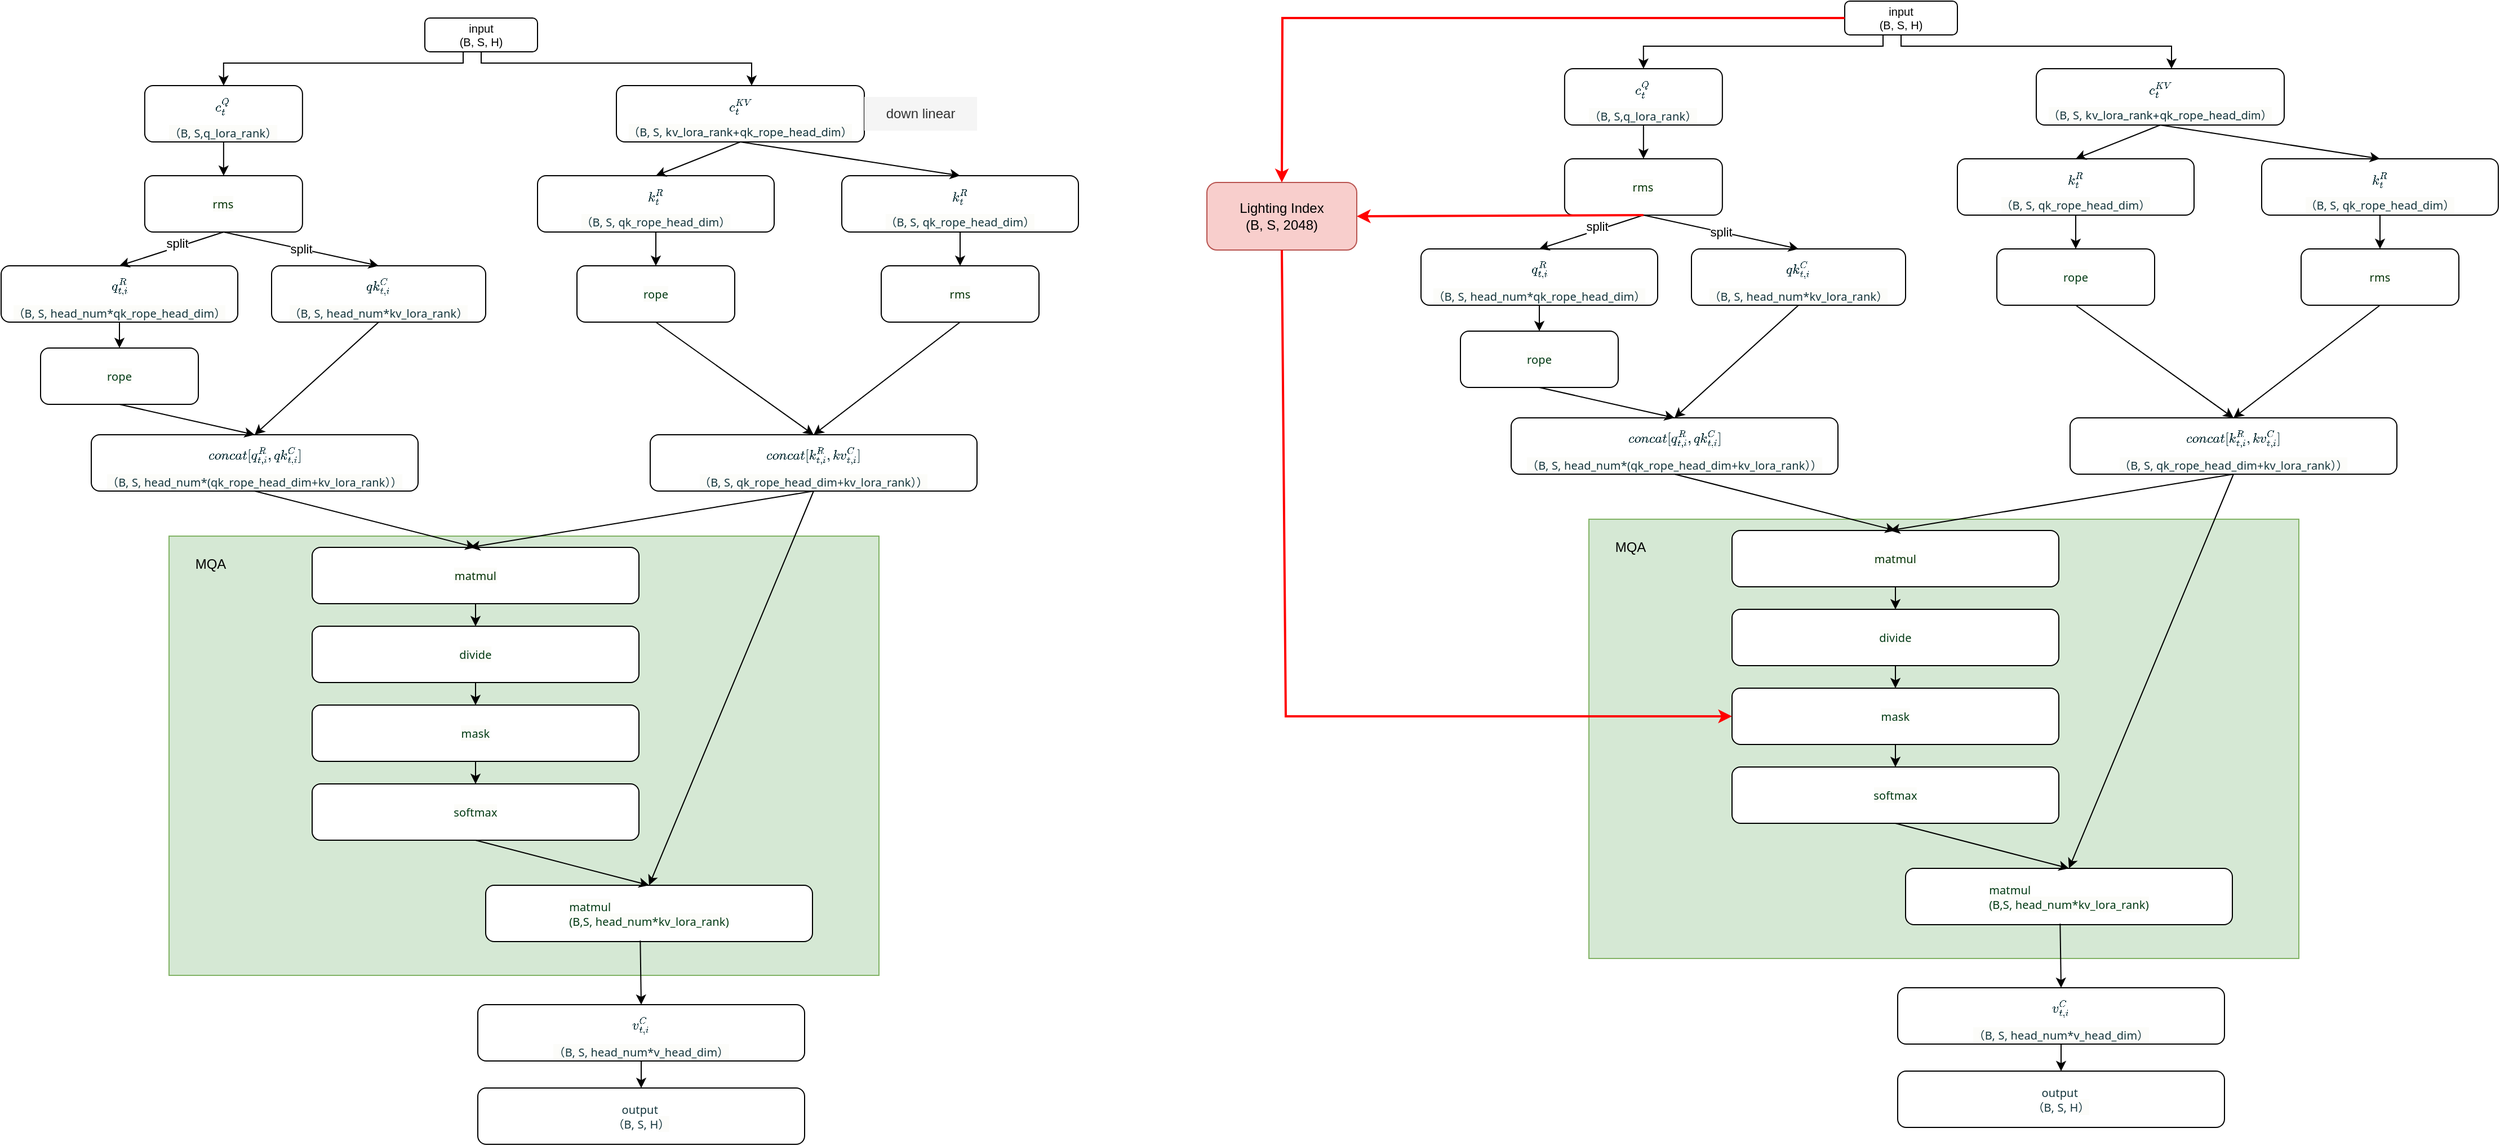 <mxfile version="28.2.4">
  <diagram name="第 1 页" id="P1zgVmx2k-VH0yzBieHZ">
    <mxGraphModel dx="3505" dy="1191" grid="1" gridSize="10" guides="1" tooltips="1" connect="1" arrows="1" fold="1" page="1" pageScale="1" pageWidth="827" pageHeight="1169" math="1" shadow="0">
      <root>
        <mxCell id="0" />
        <mxCell id="1" parent="0" />
        <mxCell id="UZ1AzTVV4hem8Bs3GbvP-18" value="" style="rounded=0;whiteSpace=wrap;html=1;fillColor=#d5e8d4;strokeColor=#82b366;" vertex="1" parent="1">
          <mxGeometry x="-101" y="490" width="630" height="390" as="geometry" />
        </mxCell>
        <mxCell id="UZ1AzTVV4hem8Bs3GbvP-1" value="" style="rounded=0;whiteSpace=wrap;html=1;fillColor=#d5e8d4;strokeColor=#82b366;" vertex="1" parent="1">
          <mxGeometry x="-1361" y="505" width="630" height="390" as="geometry" />
        </mxCell>
        <mxCell id="SX0KhMAPh3eLkheETd_z-7" style="edgeStyle=orthogonalEdgeStyle;rounded=0;orthogonalLoop=1;jettySize=auto;html=1;exitX=0.5;exitY=1;exitDx=0;exitDy=0;entryX=0.5;entryY=0;entryDx=0;entryDy=0;" parent="1" target="SX0KhMAPh3eLkheETd_z-3" edge="1">
          <mxGeometry relative="1" as="geometry">
            <mxPoint x="-1100" y="75" as="sourcePoint" />
            <Array as="points">
              <mxPoint x="-1100" y="85" />
              <mxPoint x="-1313" y="85" />
            </Array>
          </mxGeometry>
        </mxCell>
        <mxCell id="SX0KhMAPh3eLkheETd_z-8" style="edgeStyle=orthogonalEdgeStyle;rounded=0;orthogonalLoop=1;jettySize=auto;html=1;exitX=0.5;exitY=1;exitDx=0;exitDy=0;" parent="1" source="SX0KhMAPh3eLkheETd_z-2" target="SX0KhMAPh3eLkheETd_z-6" edge="1">
          <mxGeometry relative="1" as="geometry">
            <Array as="points">
              <mxPoint x="-1084" y="85" />
              <mxPoint x="-844" y="85" />
            </Array>
          </mxGeometry>
        </mxCell>
        <mxCell id="SX0KhMAPh3eLkheETd_z-2" value="input&lt;div&gt;(B, S, H)&lt;/div&gt;" style="rounded=1;whiteSpace=wrap;html=1;fontSize=10;" parent="1" vertex="1">
          <mxGeometry x="-1134" y="45" width="100" height="30" as="geometry" />
        </mxCell>
        <mxCell id="SX0KhMAPh3eLkheETd_z-3" value="&lt;div style=&quot;text-align: left;&quot;&gt;&lt;font&gt;&lt;span style=&quot;background-color: rgb(255, 255, 255); color: rgb(232, 62, 140); font-family: SFMono-Regular, Menlo, Monaco, Consolas, &amp;quot;Liberation Mono&amp;quot;, &amp;quot;Courier New&amp;quot;, monospace;&quot;&gt;&lt;span style=&quot;color: oklch(0.304 0.04 213.68); font-family: fkGroteskNeue, ui-sans-serif, system-ui, -apple-system, &amp;quot;system-ui&amp;quot;, &amp;quot;Segoe UI&amp;quot;, Roboto, &amp;quot;Helvetica Neue&amp;quot;, Arial, &amp;quot;Noto Sans&amp;quot;, sans-serif, &amp;quot;Apple Color Emoji&amp;quot;, &amp;quot;Segoe UI Emoji&amp;quot;, &amp;quot;Segoe UI Symbol&amp;quot;, &amp;quot;Noto Color Emoji&amp;quot;, &amp;quot;Hiragino Sans&amp;quot;, &amp;quot;PingFang SC&amp;quot;, &amp;quot;Apple SD Gothic Neo&amp;quot;, &amp;quot;Yu Gothic&amp;quot;, &amp;quot;Microsoft YaHei&amp;quot;, &amp;quot;Microsoft JhengHei&amp;quot;, Meiryo; letter-spacing: 0.08px; background-color: oklch(0.99 0.004 106.47);&quot;&gt;$$c_{t}^{Q}$$&lt;/span&gt;&lt;/span&gt;&lt;/font&gt;&lt;/div&gt;&lt;div style=&quot;text-align: left;&quot;&gt;&lt;font&gt;&lt;span style=&quot;background-color: rgb(255, 255, 255); color: rgb(232, 62, 140); font-family: SFMono-Regular, Menlo, Monaco, Consolas, &amp;quot;Liberation Mono&amp;quot;, &amp;quot;Courier New&amp;quot;, monospace;&quot;&gt;&lt;span style=&quot;color: oklch(0.304 0.04 213.68); font-family: fkGroteskNeue, ui-sans-serif, system-ui, -apple-system, &amp;quot;system-ui&amp;quot;, &amp;quot;Segoe UI&amp;quot;, Roboto, &amp;quot;Helvetica Neue&amp;quot;, Arial, &amp;quot;Noto Sans&amp;quot;, sans-serif, &amp;quot;Apple Color Emoji&amp;quot;, &amp;quot;Segoe UI Emoji&amp;quot;, &amp;quot;Segoe UI Symbol&amp;quot;, &amp;quot;Noto Color Emoji&amp;quot;, &amp;quot;Hiragino Sans&amp;quot;, &amp;quot;PingFang SC&amp;quot;, &amp;quot;Apple SD Gothic Neo&amp;quot;, &amp;quot;Yu Gothic&amp;quot;, &amp;quot;Microsoft YaHei&amp;quot;, &amp;quot;Microsoft JhengHei&amp;quot;, Meiryo; letter-spacing: 0.08px; background-color: oklch(0.99 0.004 106.47);&quot;&gt;&lt;font&gt;（B, S,q_lora_rank&lt;/font&gt;）&lt;/span&gt;&lt;/span&gt;&lt;/font&gt;&lt;/div&gt;" style="rounded=1;whiteSpace=wrap;html=1;fontSize=10;" parent="1" vertex="1">
          <mxGeometry x="-1382.57" y="105" width="140" height="50" as="geometry" />
        </mxCell>
        <mxCell id="SX0KhMAPh3eLkheETd_z-6" value="&lt;div style=&quot;text-align: left;&quot;&gt;&lt;font&gt;&lt;span style=&quot;background-color: rgb(255, 255, 255); color: rgb(232, 62, 140); font-family: SFMono-Regular, Menlo, Monaco, Consolas, &amp;quot;Liberation Mono&amp;quot;, &amp;quot;Courier New&amp;quot;, monospace;&quot;&gt;&lt;span style=&quot;color: oklch(0.304 0.04 213.68); font-family: fkGroteskNeue, ui-sans-serif, system-ui, -apple-system, &amp;quot;system-ui&amp;quot;, &amp;quot;Segoe UI&amp;quot;, Roboto, &amp;quot;Helvetica Neue&amp;quot;, Arial, &amp;quot;Noto Sans&amp;quot;, sans-serif, &amp;quot;Apple Color Emoji&amp;quot;, &amp;quot;Segoe UI Emoji&amp;quot;, &amp;quot;Segoe UI Symbol&amp;quot;, &amp;quot;Noto Color Emoji&amp;quot;, &amp;quot;Hiragino Sans&amp;quot;, &amp;quot;PingFang SC&amp;quot;, &amp;quot;Apple SD Gothic Neo&amp;quot;, &amp;quot;Yu Gothic&amp;quot;, &amp;quot;Microsoft YaHei&amp;quot;, &amp;quot;Microsoft JhengHei&amp;quot;, Meiryo; letter-spacing: 0.08px; background-color: oklch(0.99 0.004 106.47);&quot;&gt;$$c_{t}^{KV}$$&lt;/span&gt;&lt;/span&gt;&lt;/font&gt;&lt;/div&gt;&lt;div style=&quot;text-align: left;&quot;&gt;&lt;font&gt;&lt;font&gt;&lt;span style=&quot;background-color: rgb(255, 255, 255); color: rgb(232, 62, 140); font-family: SFMono-Regular, Menlo, Monaco, Consolas, &amp;quot;Liberation Mono&amp;quot;, &amp;quot;Courier New&amp;quot;, monospace;&quot;&gt;&lt;span style=&quot;color: oklch(0.304 0.04 213.68); font-family: fkGroteskNeue, ui-sans-serif, system-ui, -apple-system, &amp;quot;system-ui&amp;quot;, &amp;quot;Segoe UI&amp;quot;, Roboto, &amp;quot;Helvetica Neue&amp;quot;, Arial, &amp;quot;Noto Sans&amp;quot;, sans-serif, &amp;quot;Apple Color Emoji&amp;quot;, &amp;quot;Segoe UI Emoji&amp;quot;, &amp;quot;Segoe UI Symbol&amp;quot;, &amp;quot;Noto Color Emoji&amp;quot;, &amp;quot;Hiragino Sans&amp;quot;, &amp;quot;PingFang SC&amp;quot;, &amp;quot;Apple SD Gothic Neo&amp;quot;, &amp;quot;Yu Gothic&amp;quot;, &amp;quot;Microsoft YaHei&amp;quot;, &amp;quot;Microsoft JhengHei&amp;quot;, Meiryo; letter-spacing: 0.08px; background-color: oklch(0.99 0.004 106.47);&quot;&gt;&lt;font&gt;&lt;font&gt;（B, S,&lt;span style=&quot;font-family: MonospacedNumber, LarkHackSafariFont, LarkEmojiFont, LarkChineseQuote, -apple-system, BlinkMacSystemFont, &amp;quot;Helvetica Neue&amp;quot;, Tahoma, &amp;quot;PingFang SC&amp;quot;, &amp;quot;Microsoft Yahei&amp;quot;, Arial, &amp;quot;Hiragino Sans GB&amp;quot;, sans-serif, &amp;quot;Apple Color Emoji&amp;quot;, &amp;quot;Segoe UI Emoji&amp;quot;, &amp;quot;Segoe UI Symbol&amp;quot;, &amp;quot;Noto Color Emoji&amp;quot;; white-space: pre; letter-spacing: 0.08px;&quot;&gt; kv_lora_rank+qk_rope_head_dim&lt;/span&gt;&lt;/font&gt;&lt;/font&gt;&lt;/span&gt;&lt;/span&gt;&lt;/font&gt;&lt;span style=&quot;background-color: oklch(0.99 0.004 106.47); color: oklch(0.304 0.04 213.68); font-family: fkGroteskNeue, ui-sans-serif, system-ui, -apple-system, &amp;quot;system-ui&amp;quot;, &amp;quot;Segoe UI&amp;quot;, Roboto, &amp;quot;Helvetica Neue&amp;quot;, Arial, &amp;quot;Noto Sans&amp;quot;, sans-serif, &amp;quot;Apple Color Emoji&amp;quot;, &amp;quot;Segoe UI Emoji&amp;quot;, &amp;quot;Segoe UI Symbol&amp;quot;, &amp;quot;Noto Color Emoji&amp;quot;, &amp;quot;Hiragino Sans&amp;quot;, &amp;quot;PingFang SC&amp;quot;, &amp;quot;Apple SD Gothic Neo&amp;quot;, &amp;quot;Yu Gothic&amp;quot;, &amp;quot;Microsoft YaHei&amp;quot;, &amp;quot;Microsoft JhengHei&amp;quot;, Meiryo; letter-spacing: 0.08px;&quot;&gt;）&lt;/span&gt;&lt;/font&gt;&lt;/div&gt;" style="rounded=1;whiteSpace=wrap;html=1;fontSize=10;" parent="1" vertex="1">
          <mxGeometry x="-964" y="105" width="220" height="50" as="geometry" />
        </mxCell>
        <mxCell id="SX0KhMAPh3eLkheETd_z-9" value="&lt;div style=&quot;text-align: left;&quot;&gt;&lt;font face=&quot;fkGroteskNeue, ui-sans-serif, system-ui, -apple-system, system-ui, Segoe UI, Roboto, Helvetica Neue, Arial, Noto Sans, sans-serif, Apple Color Emoji, Segoe UI Emoji, Segoe UI Symbol, Noto Color Emoji, Hiragino Sans, PingFang SC, Apple SD Gothic Neo, Yu Gothic, Microsoft YaHei, Microsoft JhengHei, Meiryo&quot; color=&quot;oklch(0.304 0.04 213.68)&quot;&gt;&lt;span style=&quot;letter-spacing: 0.08px; background-color: oklch(0.99 0.004 106.47);&quot;&gt;rms&lt;/span&gt;&lt;/font&gt;&lt;/div&gt;" style="rounded=1;whiteSpace=wrap;html=1;fontSize=10;" parent="1" vertex="1">
          <mxGeometry x="-1382.57" y="185" width="140" height="50" as="geometry" />
        </mxCell>
        <mxCell id="SX0KhMAPh3eLkheETd_z-12" value="&lt;div style=&quot;text-align: left;&quot;&gt;&lt;font&gt;&lt;span style=&quot;background-color: rgb(255, 255, 255); color: rgb(232, 62, 140); font-family: SFMono-Regular, Menlo, Monaco, Consolas, &amp;quot;Liberation Mono&amp;quot;, &amp;quot;Courier New&amp;quot;, monospace;&quot;&gt;&lt;span style=&quot;color: oklch(0.304 0.04 213.68); font-family: fkGroteskNeue, ui-sans-serif, system-ui, -apple-system, &amp;quot;system-ui&amp;quot;, &amp;quot;Segoe UI&amp;quot;, Roboto, &amp;quot;Helvetica Neue&amp;quot;, Arial, &amp;quot;Noto Sans&amp;quot;, sans-serif, &amp;quot;Apple Color Emoji&amp;quot;, &amp;quot;Segoe UI Emoji&amp;quot;, &amp;quot;Segoe UI Symbol&amp;quot;, &amp;quot;Noto Color Emoji&amp;quot;, &amp;quot;Hiragino Sans&amp;quot;, &amp;quot;PingFang SC&amp;quot;, &amp;quot;Apple SD Gothic Neo&amp;quot;, &amp;quot;Yu Gothic&amp;quot;, &amp;quot;Microsoft YaHei&amp;quot;, &amp;quot;Microsoft JhengHei&amp;quot;, Meiryo; letter-spacing: 0.08px; background-color: oklch(0.99 0.004 106.47);&quot;&gt;$$q_{t,i}^{R}$$&lt;/span&gt;&lt;/span&gt;&lt;/font&gt;&lt;/div&gt;&lt;div style=&quot;text-align: left;&quot;&gt;&lt;font&gt;&lt;span style=&quot;background-color: rgb(255, 255, 255); color: rgb(232, 62, 140); font-family: SFMono-Regular, Menlo, Monaco, Consolas, &amp;quot;Liberation Mono&amp;quot;, &amp;quot;Courier New&amp;quot;, monospace;&quot;&gt;&lt;span style=&quot;color: oklch(0.304 0.04 213.68); font-family: fkGroteskNeue, ui-sans-serif, system-ui, -apple-system, &amp;quot;system-ui&amp;quot;, &amp;quot;Segoe UI&amp;quot;, Roboto, &amp;quot;Helvetica Neue&amp;quot;, Arial, &amp;quot;Noto Sans&amp;quot;, sans-serif, &amp;quot;Apple Color Emoji&amp;quot;, &amp;quot;Segoe UI Emoji&amp;quot;, &amp;quot;Segoe UI Symbol&amp;quot;, &amp;quot;Noto Color Emoji&amp;quot;, &amp;quot;Hiragino Sans&amp;quot;, &amp;quot;PingFang SC&amp;quot;, &amp;quot;Apple SD Gothic Neo&amp;quot;, &amp;quot;Yu Gothic&amp;quot;, &amp;quot;Microsoft YaHei&amp;quot;, &amp;quot;Microsoft JhengHei&amp;quot;, Meiryo; letter-spacing: 0.08px; background-color: oklch(0.99 0.004 106.47);&quot;&gt;&lt;font&gt;（B, S, head_num*qk_rope_head_dim&lt;/font&gt;）&lt;/span&gt;&lt;/span&gt;&lt;/font&gt;&lt;/div&gt;" style="rounded=1;whiteSpace=wrap;html=1;fontSize=10;" parent="1" vertex="1">
          <mxGeometry x="-1510" y="265" width="210" height="50" as="geometry" />
        </mxCell>
        <mxCell id="SX0KhMAPh3eLkheETd_z-13" value="&lt;div style=&quot;text-align: left;&quot;&gt;&lt;font&gt;&lt;span style=&quot;background-color: rgb(255, 255, 255); color: rgb(232, 62, 140); font-family: SFMono-Regular, Menlo, Monaco, Consolas, &amp;quot;Liberation Mono&amp;quot;, &amp;quot;Courier New&amp;quot;, monospace;&quot;&gt;&lt;span style=&quot;color: oklch(0.304 0.04 213.68); font-family: fkGroteskNeue, ui-sans-serif, system-ui, -apple-system, &amp;quot;system-ui&amp;quot;, &amp;quot;Segoe UI&amp;quot;, Roboto, &amp;quot;Helvetica Neue&amp;quot;, Arial, &amp;quot;Noto Sans&amp;quot;, sans-serif, &amp;quot;Apple Color Emoji&amp;quot;, &amp;quot;Segoe UI Emoji&amp;quot;, &amp;quot;Segoe UI Symbol&amp;quot;, &amp;quot;Noto Color Emoji&amp;quot;, &amp;quot;Hiragino Sans&amp;quot;, &amp;quot;PingFang SC&amp;quot;, &amp;quot;Apple SD Gothic Neo&amp;quot;, &amp;quot;Yu Gothic&amp;quot;, &amp;quot;Microsoft YaHei&amp;quot;, &amp;quot;Microsoft JhengHei&amp;quot;, Meiryo; letter-spacing: 0.08px; background-color: oklch(0.99 0.004 106.47);&quot;&gt;$$qk_{t,i}^{C}$$&lt;/span&gt;&lt;/span&gt;&lt;/font&gt;&lt;/div&gt;&lt;div style=&quot;text-align: left;&quot;&gt;&lt;font&gt;&lt;span style=&quot;background-color: rgb(255, 255, 255); color: rgb(232, 62, 140); font-family: SFMono-Regular, Menlo, Monaco, Consolas, &amp;quot;Liberation Mono&amp;quot;, &amp;quot;Courier New&amp;quot;, monospace;&quot;&gt;&lt;span style=&quot;color: oklch(0.304 0.04 213.68); font-family: fkGroteskNeue, ui-sans-serif, system-ui, -apple-system, &amp;quot;system-ui&amp;quot;, &amp;quot;Segoe UI&amp;quot;, Roboto, &amp;quot;Helvetica Neue&amp;quot;, Arial, &amp;quot;Noto Sans&amp;quot;, sans-serif, &amp;quot;Apple Color Emoji&amp;quot;, &amp;quot;Segoe UI Emoji&amp;quot;, &amp;quot;Segoe UI Symbol&amp;quot;, &amp;quot;Noto Color Emoji&amp;quot;, &amp;quot;Hiragino Sans&amp;quot;, &amp;quot;PingFang SC&amp;quot;, &amp;quot;Apple SD Gothic Neo&amp;quot;, &amp;quot;Yu Gothic&amp;quot;, &amp;quot;Microsoft YaHei&amp;quot;, &amp;quot;Microsoft JhengHei&amp;quot;, Meiryo; letter-spacing: 0.08px; background-color: oklch(0.99 0.004 106.47);&quot;&gt;&lt;font&gt;（B, S, head_num*kv_lora_rank&lt;/font&gt;）&lt;/span&gt;&lt;/span&gt;&lt;/font&gt;&lt;/div&gt;" style="rounded=1;whiteSpace=wrap;html=1;fontSize=10;" parent="1" vertex="1">
          <mxGeometry x="-1270" y="265" width="190" height="50" as="geometry" />
        </mxCell>
        <mxCell id="SX0KhMAPh3eLkheETd_z-14" value="&lt;div style=&quot;text-align: left;&quot;&gt;&lt;font face=&quot;fkGroteskNeue, ui-sans-serif, system-ui, -apple-system, system-ui, Segoe UI, Roboto, Helvetica Neue, Arial, Noto Sans, sans-serif, Apple Color Emoji, Segoe UI Emoji, Segoe UI Symbol, Noto Color Emoji, Hiragino Sans, PingFang SC, Apple SD Gothic Neo, Yu Gothic, Microsoft YaHei, Microsoft JhengHei, Meiryo&quot; color=&quot;#003913&quot;&gt;&lt;span style=&quot;letter-spacing: 0.08px; background-color: oklch(0.99 0.004 106.47);&quot;&gt;rope&lt;/span&gt;&lt;/font&gt;&lt;/div&gt;" style="rounded=1;whiteSpace=wrap;html=1;fontSize=10;" parent="1" vertex="1">
          <mxGeometry x="-1475" y="338" width="140" height="50" as="geometry" />
        </mxCell>
        <mxCell id="SX0KhMAPh3eLkheETd_z-16" value="&lt;div style=&quot;text-align: left;&quot;&gt;&lt;font&gt;&lt;span style=&quot;background-color: rgb(255, 255, 255); color: rgb(232, 62, 140); font-family: SFMono-Regular, Menlo, Monaco, Consolas, &amp;quot;Liberation Mono&amp;quot;, &amp;quot;Courier New&amp;quot;, monospace;&quot;&gt;&lt;span style=&quot;color: oklch(0.304 0.04 213.68); font-family: fkGroteskNeue, ui-sans-serif, system-ui, -apple-system, &amp;quot;system-ui&amp;quot;, &amp;quot;Segoe UI&amp;quot;, Roboto, &amp;quot;Helvetica Neue&amp;quot;, Arial, &amp;quot;Noto Sans&amp;quot;, sans-serif, &amp;quot;Apple Color Emoji&amp;quot;, &amp;quot;Segoe UI Emoji&amp;quot;, &amp;quot;Segoe UI Symbol&amp;quot;, &amp;quot;Noto Color Emoji&amp;quot;, &amp;quot;Hiragino Sans&amp;quot;, &amp;quot;PingFang SC&amp;quot;, &amp;quot;Apple SD Gothic Neo&amp;quot;, &amp;quot;Yu Gothic&amp;quot;, &amp;quot;Microsoft YaHei&amp;quot;, &amp;quot;Microsoft JhengHei&amp;quot;, Meiryo; letter-spacing: 0.08px; background-color: oklch(0.99 0.004 106.47);&quot;&gt;$$concat[q_{t,i}^{R}, qk_{t,i}^{C}]$$&lt;/span&gt;&lt;/span&gt;&lt;/font&gt;&lt;/div&gt;&lt;div style=&quot;text-align: left;&quot;&gt;&lt;font&gt;&lt;span style=&quot;background-color: rgb(255, 255, 255); color: rgb(232, 62, 140); font-family: SFMono-Regular, Menlo, Monaco, Consolas, &amp;quot;Liberation Mono&amp;quot;, &amp;quot;Courier New&amp;quot;, monospace;&quot;&gt;&lt;span style=&quot;color: oklch(0.304 0.04 213.68); font-family: fkGroteskNeue, ui-sans-serif, system-ui, -apple-system, &amp;quot;system-ui&amp;quot;, &amp;quot;Segoe UI&amp;quot;, Roboto, &amp;quot;Helvetica Neue&amp;quot;, Arial, &amp;quot;Noto Sans&amp;quot;, sans-serif, &amp;quot;Apple Color Emoji&amp;quot;, &amp;quot;Segoe UI Emoji&amp;quot;, &amp;quot;Segoe UI Symbol&amp;quot;, &amp;quot;Noto Color Emoji&amp;quot;, &amp;quot;Hiragino Sans&amp;quot;, &amp;quot;PingFang SC&amp;quot;, &amp;quot;Apple SD Gothic Neo&amp;quot;, &amp;quot;Yu Gothic&amp;quot;, &amp;quot;Microsoft YaHei&amp;quot;, &amp;quot;Microsoft JhengHei&amp;quot;, Meiryo; letter-spacing: 0.08px; background-color: oklch(0.99 0.004 106.47);&quot;&gt;&lt;font&gt;（B, S, head_num*(qk_rope_head_dim+kv_lora_rank））&lt;/font&gt;&lt;/span&gt;&lt;/span&gt;&lt;/font&gt;&lt;/div&gt;" style="rounded=1;whiteSpace=wrap;html=1;fontSize=10;" parent="1" vertex="1">
          <mxGeometry x="-1430" y="415" width="290" height="50" as="geometry" />
        </mxCell>
        <mxCell id="SX0KhMAPh3eLkheETd_z-17" value="&lt;div style=&quot;text-align: left;&quot;&gt;&lt;font&gt;&lt;span style=&quot;background-color: rgb(255, 255, 255); color: rgb(232, 62, 140); font-family: SFMono-Regular, Menlo, Monaco, Consolas, &amp;quot;Liberation Mono&amp;quot;, &amp;quot;Courier New&amp;quot;, monospace;&quot;&gt;&lt;span style=&quot;color: oklch(0.304 0.04 213.68); font-family: fkGroteskNeue, ui-sans-serif, system-ui, -apple-system, &amp;quot;system-ui&amp;quot;, &amp;quot;Segoe UI&amp;quot;, Roboto, &amp;quot;Helvetica Neue&amp;quot;, Arial, &amp;quot;Noto Sans&amp;quot;, sans-serif, &amp;quot;Apple Color Emoji&amp;quot;, &amp;quot;Segoe UI Emoji&amp;quot;, &amp;quot;Segoe UI Symbol&amp;quot;, &amp;quot;Noto Color Emoji&amp;quot;, &amp;quot;Hiragino Sans&amp;quot;, &amp;quot;PingFang SC&amp;quot;, &amp;quot;Apple SD Gothic Neo&amp;quot;, &amp;quot;Yu Gothic&amp;quot;, &amp;quot;Microsoft YaHei&amp;quot;, &amp;quot;Microsoft JhengHei&amp;quot;, Meiryo; letter-spacing: 0.08px; background-color: oklch(0.99 0.004 106.47);&quot;&gt;$$k_{t}^{R}$$&lt;/span&gt;&lt;/span&gt;&lt;/font&gt;&lt;/div&gt;&lt;div style=&quot;text-align: left;&quot;&gt;&lt;font&gt;&lt;span style=&quot;background-color: rgb(255, 255, 255); color: rgb(232, 62, 140); font-family: SFMono-Regular, Menlo, Monaco, Consolas, &amp;quot;Liberation Mono&amp;quot;, &amp;quot;Courier New&amp;quot;, monospace;&quot;&gt;&lt;span style=&quot;color: oklch(0.304 0.04 213.68); font-family: fkGroteskNeue, ui-sans-serif, system-ui, -apple-system, &amp;quot;system-ui&amp;quot;, &amp;quot;Segoe UI&amp;quot;, Roboto, &amp;quot;Helvetica Neue&amp;quot;, Arial, &amp;quot;Noto Sans&amp;quot;, sans-serif, &amp;quot;Apple Color Emoji&amp;quot;, &amp;quot;Segoe UI Emoji&amp;quot;, &amp;quot;Segoe UI Symbol&amp;quot;, &amp;quot;Noto Color Emoji&amp;quot;, &amp;quot;Hiragino Sans&amp;quot;, &amp;quot;PingFang SC&amp;quot;, &amp;quot;Apple SD Gothic Neo&amp;quot;, &amp;quot;Yu Gothic&amp;quot;, &amp;quot;Microsoft YaHei&amp;quot;, &amp;quot;Microsoft JhengHei&amp;quot;, Meiryo; letter-spacing: 0.08px; background-color: oklch(0.99 0.004 106.47);&quot;&gt;&lt;font&gt;（B, S, qk_rope_head_dim&lt;/font&gt;）&lt;/span&gt;&lt;/span&gt;&lt;/font&gt;&lt;/div&gt;" style="rounded=1;whiteSpace=wrap;html=1;fontSize=10;" parent="1" vertex="1">
          <mxGeometry x="-1034" y="185" width="210" height="50" as="geometry" />
        </mxCell>
        <mxCell id="SX0KhMAPh3eLkheETd_z-18" value="&lt;div style=&quot;text-align: left;&quot;&gt;&lt;font&gt;&lt;span style=&quot;background-color: rgb(255, 255, 255); color: rgb(232, 62, 140); font-family: SFMono-Regular, Menlo, Monaco, Consolas, &amp;quot;Liberation Mono&amp;quot;, &amp;quot;Courier New&amp;quot;, monospace;&quot;&gt;&lt;span style=&quot;color: oklch(0.304 0.04 213.68); font-family: fkGroteskNeue, ui-sans-serif, system-ui, -apple-system, &amp;quot;system-ui&amp;quot;, &amp;quot;Segoe UI&amp;quot;, Roboto, &amp;quot;Helvetica Neue&amp;quot;, Arial, &amp;quot;Noto Sans&amp;quot;, sans-serif, &amp;quot;Apple Color Emoji&amp;quot;, &amp;quot;Segoe UI Emoji&amp;quot;, &amp;quot;Segoe UI Symbol&amp;quot;, &amp;quot;Noto Color Emoji&amp;quot;, &amp;quot;Hiragino Sans&amp;quot;, &amp;quot;PingFang SC&amp;quot;, &amp;quot;Apple SD Gothic Neo&amp;quot;, &amp;quot;Yu Gothic&amp;quot;, &amp;quot;Microsoft YaHei&amp;quot;, &amp;quot;Microsoft JhengHei&amp;quot;, Meiryo; letter-spacing: 0.08px; background-color: oklch(0.99 0.004 106.47);&quot;&gt;$$k_{t}^{R}$$&lt;/span&gt;&lt;/span&gt;&lt;/font&gt;&lt;/div&gt;&lt;div style=&quot;text-align: left;&quot;&gt;&lt;font&gt;&lt;span style=&quot;background-color: rgb(255, 255, 255); color: rgb(232, 62, 140); font-family: SFMono-Regular, Menlo, Monaco, Consolas, &amp;quot;Liberation Mono&amp;quot;, &amp;quot;Courier New&amp;quot;, monospace;&quot;&gt;&lt;span style=&quot;color: oklch(0.304 0.04 213.68); font-family: fkGroteskNeue, ui-sans-serif, system-ui, -apple-system, &amp;quot;system-ui&amp;quot;, &amp;quot;Segoe UI&amp;quot;, Roboto, &amp;quot;Helvetica Neue&amp;quot;, Arial, &amp;quot;Noto Sans&amp;quot;, sans-serif, &amp;quot;Apple Color Emoji&amp;quot;, &amp;quot;Segoe UI Emoji&amp;quot;, &amp;quot;Segoe UI Symbol&amp;quot;, &amp;quot;Noto Color Emoji&amp;quot;, &amp;quot;Hiragino Sans&amp;quot;, &amp;quot;PingFang SC&amp;quot;, &amp;quot;Apple SD Gothic Neo&amp;quot;, &amp;quot;Yu Gothic&amp;quot;, &amp;quot;Microsoft YaHei&amp;quot;, &amp;quot;Microsoft JhengHei&amp;quot;, Meiryo; letter-spacing: 0.08px; background-color: oklch(0.99 0.004 106.47);&quot;&gt;&lt;font&gt;（B, S, qk_rope_head_dim&lt;/font&gt;）&lt;/span&gt;&lt;/span&gt;&lt;/font&gt;&lt;/div&gt;" style="rounded=1;whiteSpace=wrap;html=1;fontSize=10;" parent="1" vertex="1">
          <mxGeometry x="-764" y="185" width="210" height="50" as="geometry" />
        </mxCell>
        <mxCell id="SX0KhMAPh3eLkheETd_z-19" value="&lt;div style=&quot;text-align: left;&quot;&gt;&lt;font face=&quot;fkGroteskNeue, ui-sans-serif, system-ui, -apple-system, system-ui, Segoe UI, Roboto, Helvetica Neue, Arial, Noto Sans, sans-serif, Apple Color Emoji, Segoe UI Emoji, Segoe UI Symbol, Noto Color Emoji, Hiragino Sans, PingFang SC, Apple SD Gothic Neo, Yu Gothic, Microsoft YaHei, Microsoft JhengHei, Meiryo&quot; color=&quot;#003913&quot;&gt;&lt;span style=&quot;letter-spacing: 0.08px; background-color: oklch(0.99 0.004 106.47);&quot;&gt;rope&lt;/span&gt;&lt;/font&gt;&lt;/div&gt;" style="rounded=1;whiteSpace=wrap;html=1;fontSize=10;" parent="1" vertex="1">
          <mxGeometry x="-999" y="265" width="140" height="50" as="geometry" />
        </mxCell>
        <mxCell id="SX0KhMAPh3eLkheETd_z-20" value="&lt;div style=&quot;text-align: left;&quot;&gt;&lt;font face=&quot;fkGroteskNeue, ui-sans-serif, system-ui, -apple-system, system-ui, Segoe UI, Roboto, Helvetica Neue, Arial, Noto Sans, sans-serif, Apple Color Emoji, Segoe UI Emoji, Segoe UI Symbol, Noto Color Emoji, Hiragino Sans, PingFang SC, Apple SD Gothic Neo, Yu Gothic, Microsoft YaHei, Microsoft JhengHei, Meiryo&quot; color=&quot;oklch(0.304 0.04 213.68)&quot;&gt;&lt;span style=&quot;letter-spacing: 0.08px; background-color: oklch(0.99 0.004 106.47);&quot;&gt;rms&lt;/span&gt;&lt;/font&gt;&lt;/div&gt;" style="rounded=1;whiteSpace=wrap;html=1;fontSize=10;" parent="1" vertex="1">
          <mxGeometry x="-729" y="265" width="140" height="50" as="geometry" />
        </mxCell>
        <mxCell id="SX0KhMAPh3eLkheETd_z-21" value="&lt;div style=&quot;text-align: left;&quot;&gt;&lt;font&gt;&lt;span style=&quot;background-color: rgb(255, 255, 255); color: rgb(232, 62, 140); font-family: SFMono-Regular, Menlo, Monaco, Consolas, &amp;quot;Liberation Mono&amp;quot;, &amp;quot;Courier New&amp;quot;, monospace;&quot;&gt;&lt;span style=&quot;color: oklch(0.304 0.04 213.68); font-family: fkGroteskNeue, ui-sans-serif, system-ui, -apple-system, &amp;quot;system-ui&amp;quot;, &amp;quot;Segoe UI&amp;quot;, Roboto, &amp;quot;Helvetica Neue&amp;quot;, Arial, &amp;quot;Noto Sans&amp;quot;, sans-serif, &amp;quot;Apple Color Emoji&amp;quot;, &amp;quot;Segoe UI Emoji&amp;quot;, &amp;quot;Segoe UI Symbol&amp;quot;, &amp;quot;Noto Color Emoji&amp;quot;, &amp;quot;Hiragino Sans&amp;quot;, &amp;quot;PingFang SC&amp;quot;, &amp;quot;Apple SD Gothic Neo&amp;quot;, &amp;quot;Yu Gothic&amp;quot;, &amp;quot;Microsoft YaHei&amp;quot;, &amp;quot;Microsoft JhengHei&amp;quot;, Meiryo; letter-spacing: 0.08px; background-color: oklch(0.99 0.004 106.47);&quot;&gt;$$concat[k_{t,i}^{R}, kv_{t,i}^{C}]$$&lt;/span&gt;&lt;/span&gt;&lt;/font&gt;&lt;/div&gt;&lt;div style=&quot;text-align: left;&quot;&gt;&lt;font&gt;&lt;span style=&quot;background-color: rgb(255, 255, 255); color: rgb(232, 62, 140); font-family: SFMono-Regular, Menlo, Monaco, Consolas, &amp;quot;Liberation Mono&amp;quot;, &amp;quot;Courier New&amp;quot;, monospace;&quot;&gt;&lt;span style=&quot;color: oklch(0.304 0.04 213.68); font-family: fkGroteskNeue, ui-sans-serif, system-ui, -apple-system, &amp;quot;system-ui&amp;quot;, &amp;quot;Segoe UI&amp;quot;, Roboto, &amp;quot;Helvetica Neue&amp;quot;, Arial, &amp;quot;Noto Sans&amp;quot;, sans-serif, &amp;quot;Apple Color Emoji&amp;quot;, &amp;quot;Segoe UI Emoji&amp;quot;, &amp;quot;Segoe UI Symbol&amp;quot;, &amp;quot;Noto Color Emoji&amp;quot;, &amp;quot;Hiragino Sans&amp;quot;, &amp;quot;PingFang SC&amp;quot;, &amp;quot;Apple SD Gothic Neo&amp;quot;, &amp;quot;Yu Gothic&amp;quot;, &amp;quot;Microsoft YaHei&amp;quot;, &amp;quot;Microsoft JhengHei&amp;quot;, Meiryo; letter-spacing: 0.08px; background-color: oklch(0.99 0.004 106.47);&quot;&gt;&lt;font&gt;（B, S, qk_rope_head_dim+kv_lora_rank））&lt;/font&gt;&lt;/span&gt;&lt;/span&gt;&lt;/font&gt;&lt;/div&gt;" style="rounded=1;whiteSpace=wrap;html=1;fontSize=10;" parent="1" vertex="1">
          <mxGeometry x="-934" y="415" width="290" height="50" as="geometry" />
        </mxCell>
        <mxCell id="SX0KhMAPh3eLkheETd_z-22" value="&lt;div style=&quot;text-align: left;&quot;&gt;&lt;font face=&quot;fkGroteskNeue, ui-sans-serif, system-ui, -apple-system, system-ui, Segoe UI, Roboto, Helvetica Neue, Arial, Noto Sans, sans-serif, Apple Color Emoji, Segoe UI Emoji, Segoe UI Symbol, Noto Color Emoji, Hiragino Sans, PingFang SC, Apple SD Gothic Neo, Yu Gothic, Microsoft YaHei, Microsoft JhengHei, Meiryo&quot; color=&quot;oklch(0.304 0.04 213.68)&quot;&gt;&lt;span style=&quot;letter-spacing: 0.08px; background-color: oklch(0.99 0.004 106.47);&quot;&gt;matmul&lt;/span&gt;&lt;/font&gt;&lt;/div&gt;" style="rounded=1;whiteSpace=wrap;html=1;fontSize=10;" parent="1" vertex="1">
          <mxGeometry x="-1234" y="515" width="290" height="50" as="geometry" />
        </mxCell>
        <mxCell id="SX0KhMAPh3eLkheETd_z-23" value="&lt;div style=&quot;text-align: left;&quot;&gt;&lt;font face=&quot;fkGroteskNeue, ui-sans-serif, system-ui, -apple-system, system-ui, Segoe UI, Roboto, Helvetica Neue, Arial, Noto Sans, sans-serif, Apple Color Emoji, Segoe UI Emoji, Segoe UI Symbol, Noto Color Emoji, Hiragino Sans, PingFang SC, Apple SD Gothic Neo, Yu Gothic, Microsoft YaHei, Microsoft JhengHei, Meiryo&quot; color=&quot;#003913&quot;&gt;&lt;span style=&quot;letter-spacing: 0.08px; background-color: oklch(0.99 0.004 106.47);&quot;&gt;divide&lt;/span&gt;&lt;/font&gt;&lt;/div&gt;" style="rounded=1;whiteSpace=wrap;html=1;fontSize=10;" parent="1" vertex="1">
          <mxGeometry x="-1234" y="585" width="290" height="50" as="geometry" />
        </mxCell>
        <mxCell id="SX0KhMAPh3eLkheETd_z-24" value="&lt;div style=&quot;text-align: left;&quot;&gt;&lt;font face=&quot;fkGroteskNeue, ui-sans-serif, system-ui, -apple-system, system-ui, Segoe UI, Roboto, Helvetica Neue, Arial, Noto Sans, sans-serif, Apple Color Emoji, Segoe UI Emoji, Segoe UI Symbol, Noto Color Emoji, Hiragino Sans, PingFang SC, Apple SD Gothic Neo, Yu Gothic, Microsoft YaHei, Microsoft JhengHei, Meiryo&quot; color=&quot;#003913&quot;&gt;&lt;span style=&quot;letter-spacing: 0.08px; background-color: oklch(0.99 0.004 106.47);&quot;&gt;mask&lt;/span&gt;&lt;/font&gt;&lt;/div&gt;" style="rounded=1;whiteSpace=wrap;html=1;fontSize=10;" parent="1" vertex="1">
          <mxGeometry x="-1234" y="655" width="290" height="50" as="geometry" />
        </mxCell>
        <mxCell id="SX0KhMAPh3eLkheETd_z-25" value="&lt;div style=&quot;text-align: left;&quot;&gt;&lt;font face=&quot;fkGroteskNeue, ui-sans-serif, system-ui, -apple-system, system-ui, Segoe UI, Roboto, Helvetica Neue, Arial, Noto Sans, sans-serif, Apple Color Emoji, Segoe UI Emoji, Segoe UI Symbol, Noto Color Emoji, Hiragino Sans, PingFang SC, Apple SD Gothic Neo, Yu Gothic, Microsoft YaHei, Microsoft JhengHei, Meiryo&quot; color=&quot;#003913&quot;&gt;&lt;span style=&quot;letter-spacing: 0.08px; background-color: oklch(0.99 0.004 106.47);&quot;&gt;softmax&lt;/span&gt;&lt;/font&gt;&lt;/div&gt;" style="rounded=1;whiteSpace=wrap;html=1;fontSize=10;" parent="1" vertex="1">
          <mxGeometry x="-1234" y="725" width="290" height="50" as="geometry" />
        </mxCell>
        <mxCell id="SX0KhMAPh3eLkheETd_z-26" value="&lt;div style=&quot;text-align: left;&quot;&gt;&lt;font face=&quot;fkGroteskNeue, ui-sans-serif, system-ui, -apple-system, system-ui, Segoe UI, Roboto, Helvetica Neue, Arial, Noto Sans, sans-serif, Apple Color Emoji, Segoe UI Emoji, Segoe UI Symbol, Noto Color Emoji, Hiragino Sans, PingFang SC, Apple SD Gothic Neo, Yu Gothic, Microsoft YaHei, Microsoft JhengHei, Meiryo&quot; color=&quot;#003913&quot;&gt;&lt;span style=&quot;letter-spacing: 0.08px; background-color: oklch(0.99 0.004 106.47);&quot;&gt;matmul&lt;/span&gt;&lt;/font&gt;&lt;/div&gt;&lt;div style=&quot;text-align: left;&quot;&gt;&lt;font face=&quot;fkGroteskNeue, ui-sans-serif, system-ui, -apple-system, system-ui, Segoe UI, Roboto, Helvetica Neue, Arial, Noto Sans, sans-serif, Apple Color Emoji, Segoe UI Emoji, Segoe UI Symbol, Noto Color Emoji, Hiragino Sans, PingFang SC, Apple SD Gothic Neo, Yu Gothic, Microsoft YaHei, Microsoft JhengHei, Meiryo&quot; color=&quot;#003913&quot;&gt;&lt;span style=&quot;letter-spacing: 0.08px; background-color: oklch(0.99 0.004 106.47);&quot;&gt;(B,S, head_num*kv_lora_rank)&lt;/span&gt;&lt;/font&gt;&lt;/div&gt;" style="rounded=1;whiteSpace=wrap;html=1;fontSize=10;" parent="1" vertex="1">
          <mxGeometry x="-1080" y="815" width="290" height="50" as="geometry" />
        </mxCell>
        <mxCell id="SX0KhMAPh3eLkheETd_z-28" value="&lt;div style=&quot;text-align: left;&quot;&gt;&lt;font style=&quot;color: oklch(0.304 0.04 213.68); font-family: fkGroteskNeue, ui-sans-serif, system-ui, -apple-system, &amp;quot;system-ui&amp;quot;, &amp;quot;Segoe UI&amp;quot;, Roboto, &amp;quot;Helvetica Neue&amp;quot;, Arial, &amp;quot;Noto Sans&amp;quot;, sans-serif, &amp;quot;Apple Color Emoji&amp;quot;, &amp;quot;Segoe UI Emoji&amp;quot;, &amp;quot;Segoe UI Symbol&amp;quot;, &amp;quot;Noto Color Emoji&amp;quot;, &amp;quot;Hiragino Sans&amp;quot;, &amp;quot;PingFang SC&amp;quot;, &amp;quot;Apple SD Gothic Neo&amp;quot;, &amp;quot;Yu Gothic&amp;quot;, &amp;quot;Microsoft YaHei&amp;quot;, &amp;quot;Microsoft JhengHei&amp;quot;, Meiryo; letter-spacing: 0.08px;&quot;&gt;&amp;nbsp; &amp;nbsp;output&lt;/font&gt;&lt;/div&gt;&lt;div style=&quot;text-align: left;&quot;&gt;&lt;font style=&quot;color: oklch(0.304 0.04 213.68); font-family: fkGroteskNeue, ui-sans-serif, system-ui, -apple-system, &amp;quot;system-ui&amp;quot;, &amp;quot;Segoe UI&amp;quot;, Roboto, &amp;quot;Helvetica Neue&amp;quot;, Arial, &amp;quot;Noto Sans&amp;quot;, sans-serif, &amp;quot;Apple Color Emoji&amp;quot;, &amp;quot;Segoe UI Emoji&amp;quot;, &amp;quot;Segoe UI Symbol&amp;quot;, &amp;quot;Noto Color Emoji&amp;quot;, &amp;quot;Hiragino Sans&amp;quot;, &amp;quot;PingFang SC&amp;quot;, &amp;quot;Apple SD Gothic Neo&amp;quot;, &amp;quot;Yu Gothic&amp;quot;, &amp;quot;Microsoft YaHei&amp;quot;, &amp;quot;Microsoft JhengHei&amp;quot;, Meiryo; letter-spacing: 0.08px;&quot;&gt;（B, S, H&lt;/font&gt;&lt;span style=&quot;color: oklch(0.304 0.04 213.68); font-family: fkGroteskNeue, ui-sans-serif, system-ui, -apple-system, &amp;quot;system-ui&amp;quot;, &amp;quot;Segoe UI&amp;quot;, Roboto, &amp;quot;Helvetica Neue&amp;quot;, Arial, &amp;quot;Noto Sans&amp;quot;, sans-serif, &amp;quot;Apple Color Emoji&amp;quot;, &amp;quot;Segoe UI Emoji&amp;quot;, &amp;quot;Segoe UI Symbol&amp;quot;, &amp;quot;Noto Color Emoji&amp;quot;, &amp;quot;Hiragino Sans&amp;quot;, &amp;quot;PingFang SC&amp;quot;, &amp;quot;Apple SD Gothic Neo&amp;quot;, &amp;quot;Yu Gothic&amp;quot;, &amp;quot;Microsoft YaHei&amp;quot;, &amp;quot;Microsoft JhengHei&amp;quot;, Meiryo; letter-spacing: 0.08px; background-color: oklch(0.99 0.004 106.47);&quot;&gt;）&lt;/span&gt;&lt;/div&gt;" style="rounded=1;whiteSpace=wrap;html=1;fontSize=10;" parent="1" vertex="1">
          <mxGeometry x="-1087" y="995" width="290" height="50" as="geometry" />
        </mxCell>
        <mxCell id="SX0KhMAPh3eLkheETd_z-29" value="" style="endArrow=classic;html=1;rounded=0;exitX=0.5;exitY=1;exitDx=0;exitDy=0;" parent="1" source="SX0KhMAPh3eLkheETd_z-3" target="SX0KhMAPh3eLkheETd_z-9" edge="1">
          <mxGeometry width="50" height="50" relative="1" as="geometry">
            <mxPoint x="-1224" y="475" as="sourcePoint" />
            <mxPoint x="-1174" y="425" as="targetPoint" />
          </mxGeometry>
        </mxCell>
        <mxCell id="SX0KhMAPh3eLkheETd_z-30" value="" style="endArrow=classic;html=1;rounded=0;exitX=0.5;exitY=1;exitDx=0;exitDy=0;entryX=0.5;entryY=0;entryDx=0;entryDy=0;" parent="1" source="SX0KhMAPh3eLkheETd_z-9" target="SX0KhMAPh3eLkheETd_z-12" edge="1">
          <mxGeometry width="50" height="50" relative="1" as="geometry">
            <mxPoint x="-1224" y="475" as="sourcePoint" />
            <mxPoint x="-1174" y="425" as="targetPoint" />
          </mxGeometry>
        </mxCell>
        <mxCell id="UZ1AzTVV4hem8Bs3GbvP-8" value="split" style="edgeLabel;html=1;align=center;verticalAlign=middle;resizable=0;points=[];" vertex="1" connectable="0" parent="SX0KhMAPh3eLkheETd_z-30">
          <mxGeometry x="-0.539" y="-2" relative="1" as="geometry">
            <mxPoint x="-20" y="5" as="offset" />
          </mxGeometry>
        </mxCell>
        <mxCell id="SX0KhMAPh3eLkheETd_z-31" value="split" style="endArrow=classic;html=1;rounded=0;exitX=0.5;exitY=1;exitDx=0;exitDy=0;entryX=0.5;entryY=0;entryDx=0;entryDy=0;" parent="1" source="SX0KhMAPh3eLkheETd_z-9" target="SX0KhMAPh3eLkheETd_z-13" edge="1">
          <mxGeometry x="0.002" width="50" height="50" relative="1" as="geometry">
            <mxPoint x="-1182" y="245" as="sourcePoint" />
            <mxPoint x="-1274" y="275" as="targetPoint" />
            <mxPoint as="offset" />
          </mxGeometry>
        </mxCell>
        <mxCell id="SX0KhMAPh3eLkheETd_z-32" value="" style="endArrow=classic;html=1;rounded=0;exitX=0.5;exitY=1;exitDx=0;exitDy=0;" parent="1" source="SX0KhMAPh3eLkheETd_z-12" target="SX0KhMAPh3eLkheETd_z-14" edge="1">
          <mxGeometry width="50" height="50" relative="1" as="geometry">
            <mxPoint x="-1224" y="475" as="sourcePoint" />
            <mxPoint x="-1174" y="425" as="targetPoint" />
          </mxGeometry>
        </mxCell>
        <mxCell id="SX0KhMAPh3eLkheETd_z-33" value="" style="endArrow=classic;html=1;rounded=0;exitX=0.5;exitY=1;exitDx=0;exitDy=0;entryX=0.5;entryY=0;entryDx=0;entryDy=0;" parent="1" source="SX0KhMAPh3eLkheETd_z-14" target="SX0KhMAPh3eLkheETd_z-16" edge="1">
          <mxGeometry width="50" height="50" relative="1" as="geometry">
            <mxPoint x="-1224" y="475" as="sourcePoint" />
            <mxPoint x="-1174" y="425" as="targetPoint" />
          </mxGeometry>
        </mxCell>
        <mxCell id="SX0KhMAPh3eLkheETd_z-34" value="" style="endArrow=classic;html=1;rounded=0;exitX=0.5;exitY=1;exitDx=0;exitDy=0;" parent="1" source="SX0KhMAPh3eLkheETd_z-13" edge="1">
          <mxGeometry width="50" height="50" relative="1" as="geometry">
            <mxPoint x="-1285.67" y="315" as="sourcePoint" />
            <mxPoint x="-1285" y="415" as="targetPoint" />
          </mxGeometry>
        </mxCell>
        <mxCell id="SX0KhMAPh3eLkheETd_z-35" value="" style="endArrow=classic;html=1;rounded=0;exitX=0.5;exitY=1;exitDx=0;exitDy=0;entryX=0.5;entryY=0;entryDx=0;entryDy=0;" parent="1" source="SX0KhMAPh3eLkheETd_z-16" target="SX0KhMAPh3eLkheETd_z-22" edge="1">
          <mxGeometry width="50" height="50" relative="1" as="geometry">
            <mxPoint x="-1224" y="475" as="sourcePoint" />
            <mxPoint x="-1174" y="425" as="targetPoint" />
          </mxGeometry>
        </mxCell>
        <mxCell id="SX0KhMAPh3eLkheETd_z-36" value="" style="endArrow=classic;html=1;rounded=0;exitX=0.5;exitY=1;exitDx=0;exitDy=0;" parent="1" source="SX0KhMAPh3eLkheETd_z-21" edge="1">
          <mxGeometry width="50" height="50" relative="1" as="geometry">
            <mxPoint x="-1224" y="475" as="sourcePoint" />
            <mxPoint x="-1094" y="515" as="targetPoint" />
          </mxGeometry>
        </mxCell>
        <mxCell id="SX0KhMAPh3eLkheETd_z-37" value="" style="endArrow=classic;html=1;rounded=0;exitX=0.5;exitY=1;exitDx=0;exitDy=0;" parent="1" source="SX0KhMAPh3eLkheETd_z-22" target="SX0KhMAPh3eLkheETd_z-23" edge="1">
          <mxGeometry width="50" height="50" relative="1" as="geometry">
            <mxPoint x="-1154" y="555" as="sourcePoint" />
            <mxPoint x="-1104" y="505" as="targetPoint" />
          </mxGeometry>
        </mxCell>
        <mxCell id="SX0KhMAPh3eLkheETd_z-38" value="" style="endArrow=classic;html=1;rounded=0;exitX=0.5;exitY=1;exitDx=0;exitDy=0;entryX=0.5;entryY=0;entryDx=0;entryDy=0;" parent="1" source="SX0KhMAPh3eLkheETd_z-23" target="SX0KhMAPh3eLkheETd_z-24" edge="1">
          <mxGeometry width="50" height="50" relative="1" as="geometry">
            <mxPoint x="-1154" y="555" as="sourcePoint" />
            <mxPoint x="-1104" y="505" as="targetPoint" />
          </mxGeometry>
        </mxCell>
        <mxCell id="SX0KhMAPh3eLkheETd_z-39" value="" style="endArrow=classic;html=1;rounded=0;exitX=0.5;exitY=1;exitDx=0;exitDy=0;" parent="1" source="SX0KhMAPh3eLkheETd_z-24" edge="1">
          <mxGeometry width="50" height="50" relative="1" as="geometry">
            <mxPoint x="-1154" y="555" as="sourcePoint" />
            <mxPoint x="-1089" y="725" as="targetPoint" />
          </mxGeometry>
        </mxCell>
        <mxCell id="SX0KhMAPh3eLkheETd_z-40" value="" style="endArrow=classic;html=1;rounded=0;exitX=0.5;exitY=1;exitDx=0;exitDy=0;entryX=0.5;entryY=0;entryDx=0;entryDy=0;" parent="1" source="SX0KhMAPh3eLkheETd_z-25" target="SX0KhMAPh3eLkheETd_z-26" edge="1">
          <mxGeometry width="50" height="50" relative="1" as="geometry">
            <mxPoint x="-1154" y="555" as="sourcePoint" />
            <mxPoint x="-1104" y="505" as="targetPoint" />
          </mxGeometry>
        </mxCell>
        <mxCell id="SX0KhMAPh3eLkheETd_z-41" value="" style="endArrow=classic;html=1;rounded=0;exitX=0.5;exitY=1;exitDx=0;exitDy=0;entryX=0.5;entryY=0;entryDx=0;entryDy=0;" parent="1" source="SX0KhMAPh3eLkheETd_z-21" target="SX0KhMAPh3eLkheETd_z-26" edge="1">
          <mxGeometry width="50" height="50" relative="1" as="geometry">
            <mxPoint x="-1154" y="555" as="sourcePoint" />
            <mxPoint x="-964" y="815" as="targetPoint" />
          </mxGeometry>
        </mxCell>
        <mxCell id="UZ1AzTVV4hem8Bs3GbvP-2" value="MQA" style="text;html=1;align=center;verticalAlign=middle;whiteSpace=wrap;rounded=0;" vertex="1" parent="1">
          <mxGeometry x="-1354" y="515" width="60" height="30" as="geometry" />
        </mxCell>
        <mxCell id="UZ1AzTVV4hem8Bs3GbvP-3" value="" style="endArrow=classic;html=1;rounded=0;exitX=0.473;exitY=0.982;exitDx=0;exitDy=0;exitPerimeter=0;entryX=0.5;entryY=0;entryDx=0;entryDy=0;" edge="1" parent="1" source="SX0KhMAPh3eLkheETd_z-26" target="UZ1AzTVV4hem8Bs3GbvP-4">
          <mxGeometry width="50" height="50" relative="1" as="geometry">
            <mxPoint x="-1034" y="825" as="sourcePoint" />
            <mxPoint x="-942" y="915" as="targetPoint" />
          </mxGeometry>
        </mxCell>
        <mxCell id="UZ1AzTVV4hem8Bs3GbvP-4" value="&lt;div style=&quot;text-align: left;&quot;&gt;&lt;font&gt;&lt;span style=&quot;background-color: rgb(255, 255, 255); color: rgb(232, 62, 140); font-family: SFMono-Regular, Menlo, Monaco, Consolas, &amp;quot;Liberation Mono&amp;quot;, &amp;quot;Courier New&amp;quot;, monospace;&quot;&gt;&lt;span style=&quot;color: oklch(0.304 0.04 213.68); font-family: fkGroteskNeue, ui-sans-serif, system-ui, -apple-system, &amp;quot;system-ui&amp;quot;, &amp;quot;Segoe UI&amp;quot;, Roboto, &amp;quot;Helvetica Neue&amp;quot;, Arial, &amp;quot;Noto Sans&amp;quot;, sans-serif, &amp;quot;Apple Color Emoji&amp;quot;, &amp;quot;Segoe UI Emoji&amp;quot;, &amp;quot;Segoe UI Symbol&amp;quot;, &amp;quot;Noto Color Emoji&amp;quot;, &amp;quot;Hiragino Sans&amp;quot;, &amp;quot;PingFang SC&amp;quot;, &amp;quot;Apple SD Gothic Neo&amp;quot;, &amp;quot;Yu Gothic&amp;quot;, &amp;quot;Microsoft YaHei&amp;quot;, &amp;quot;Microsoft JhengHei&amp;quot;, Meiryo; letter-spacing: 0.08px; background-color: oklch(0.99 0.004 106.47);&quot;&gt;$$v_{t,i}^{C}$$&lt;/span&gt;&lt;/span&gt;&lt;/font&gt;&lt;/div&gt;&lt;div style=&quot;text-align: left;&quot;&gt;&lt;font&gt;&lt;span style=&quot;background-color: rgb(255, 255, 255); color: rgb(232, 62, 140); font-family: SFMono-Regular, Menlo, Monaco, Consolas, &amp;quot;Liberation Mono&amp;quot;, &amp;quot;Courier New&amp;quot;, monospace;&quot;&gt;&lt;span style=&quot;color: oklch(0.304 0.04 213.68); font-family: fkGroteskNeue, ui-sans-serif, system-ui, -apple-system, &amp;quot;system-ui&amp;quot;, &amp;quot;Segoe UI&amp;quot;, Roboto, &amp;quot;Helvetica Neue&amp;quot;, Arial, &amp;quot;Noto Sans&amp;quot;, sans-serif, &amp;quot;Apple Color Emoji&amp;quot;, &amp;quot;Segoe UI Emoji&amp;quot;, &amp;quot;Segoe UI Symbol&amp;quot;, &amp;quot;Noto Color Emoji&amp;quot;, &amp;quot;Hiragino Sans&amp;quot;, &amp;quot;PingFang SC&amp;quot;, &amp;quot;Apple SD Gothic Neo&amp;quot;, &amp;quot;Yu Gothic&amp;quot;, &amp;quot;Microsoft YaHei&amp;quot;, &amp;quot;Microsoft JhengHei&amp;quot;, Meiryo; letter-spacing: 0.08px; background-color: oklch(0.99 0.004 106.47);&quot;&gt;&lt;font&gt;（B, S, head_num*v_head_dim&lt;/font&gt;）&lt;/span&gt;&lt;/span&gt;&lt;/font&gt;&lt;/div&gt;" style="rounded=1;whiteSpace=wrap;html=1;fontSize=10;" vertex="1" parent="1">
          <mxGeometry x="-1087" y="921" width="290" height="50" as="geometry" />
        </mxCell>
        <mxCell id="UZ1AzTVV4hem8Bs3GbvP-5" value="" style="endArrow=classic;html=1;rounded=0;exitX=0.5;exitY=1;exitDx=0;exitDy=0;entryX=0.5;entryY=0;entryDx=0;entryDy=0;" edge="1" parent="1" source="UZ1AzTVV4hem8Bs3GbvP-4" target="SX0KhMAPh3eLkheETd_z-28">
          <mxGeometry width="50" height="50" relative="1" as="geometry">
            <mxPoint x="-1034" y="855" as="sourcePoint" />
            <mxPoint x="-984" y="805" as="targetPoint" />
          </mxGeometry>
        </mxCell>
        <mxCell id="UZ1AzTVV4hem8Bs3GbvP-9" value="" style="endArrow=classic;html=1;rounded=0;exitX=0.5;exitY=1;exitDx=0;exitDy=0;entryX=0.5;entryY=0;entryDx=0;entryDy=0;" edge="1" parent="1" source="SX0KhMAPh3eLkheETd_z-17" target="SX0KhMAPh3eLkheETd_z-19">
          <mxGeometry width="50" height="50" relative="1" as="geometry">
            <mxPoint x="-1114" y="265" as="sourcePoint" />
            <mxPoint x="-1064" y="215" as="targetPoint" />
          </mxGeometry>
        </mxCell>
        <mxCell id="UZ1AzTVV4hem8Bs3GbvP-10" value="" style="endArrow=classic;html=1;rounded=0;exitX=0.5;exitY=1;exitDx=0;exitDy=0;entryX=0.5;entryY=0;entryDx=0;entryDy=0;" edge="1" parent="1" source="SX0KhMAPh3eLkheETd_z-18" target="SX0KhMAPh3eLkheETd_z-20">
          <mxGeometry width="50" height="50" relative="1" as="geometry">
            <mxPoint x="-1114" y="265" as="sourcePoint" />
            <mxPoint x="-1064" y="215" as="targetPoint" />
          </mxGeometry>
        </mxCell>
        <mxCell id="UZ1AzTVV4hem8Bs3GbvP-11" value="" style="endArrow=classic;html=1;rounded=0;exitX=0.5;exitY=1;exitDx=0;exitDy=0;entryX=0.5;entryY=0;entryDx=0;entryDy=0;" edge="1" parent="1" source="SX0KhMAPh3eLkheETd_z-19" target="SX0KhMAPh3eLkheETd_z-21">
          <mxGeometry width="50" height="50" relative="1" as="geometry">
            <mxPoint x="-1114" y="265" as="sourcePoint" />
            <mxPoint x="-1064" y="215" as="targetPoint" />
          </mxGeometry>
        </mxCell>
        <mxCell id="UZ1AzTVV4hem8Bs3GbvP-12" value="" style="endArrow=classic;html=1;rounded=0;exitX=0.5;exitY=1;exitDx=0;exitDy=0;entryX=0.5;entryY=0;entryDx=0;entryDy=0;" edge="1" parent="1" source="SX0KhMAPh3eLkheETd_z-20" target="SX0KhMAPh3eLkheETd_z-21">
          <mxGeometry width="50" height="50" relative="1" as="geometry">
            <mxPoint x="-1114" y="265" as="sourcePoint" />
            <mxPoint x="-1064" y="215" as="targetPoint" />
          </mxGeometry>
        </mxCell>
        <mxCell id="UZ1AzTVV4hem8Bs3GbvP-13" value="down linear" style="text;html=1;align=center;verticalAlign=middle;whiteSpace=wrap;rounded=0;fillColor=#f5f5f5;fontColor=#333333;strokeColor=none;" vertex="1" parent="1">
          <mxGeometry x="-744" y="115" width="100" height="30" as="geometry" />
        </mxCell>
        <mxCell id="UZ1AzTVV4hem8Bs3GbvP-14" value="" style="endArrow=classic;html=1;rounded=0;exitX=0.5;exitY=1;exitDx=0;exitDy=0;entryX=0.5;entryY=0;entryDx=0;entryDy=0;" edge="1" parent="1" source="SX0KhMAPh3eLkheETd_z-6" target="SX0KhMAPh3eLkheETd_z-17">
          <mxGeometry width="50" height="50" relative="1" as="geometry">
            <mxPoint x="-974" y="385" as="sourcePoint" />
            <mxPoint x="-924" y="335" as="targetPoint" />
          </mxGeometry>
        </mxCell>
        <mxCell id="UZ1AzTVV4hem8Bs3GbvP-15" value="" style="endArrow=classic;html=1;rounded=0;exitX=0.5;exitY=1;exitDx=0;exitDy=0;entryX=0.5;entryY=0;entryDx=0;entryDy=0;" edge="1" parent="1" source="SX0KhMAPh3eLkheETd_z-6" target="SX0KhMAPh3eLkheETd_z-18">
          <mxGeometry width="50" height="50" relative="1" as="geometry">
            <mxPoint x="-974" y="385" as="sourcePoint" />
            <mxPoint x="-924" y="335" as="targetPoint" />
          </mxGeometry>
        </mxCell>
        <mxCell id="UZ1AzTVV4hem8Bs3GbvP-19" style="edgeStyle=orthogonalEdgeStyle;rounded=0;orthogonalLoop=1;jettySize=auto;html=1;exitX=0.5;exitY=1;exitDx=0;exitDy=0;entryX=0.5;entryY=0;entryDx=0;entryDy=0;" edge="1" parent="1" target="UZ1AzTVV4hem8Bs3GbvP-22">
          <mxGeometry relative="1" as="geometry">
            <mxPoint x="160" y="60" as="sourcePoint" />
            <Array as="points">
              <mxPoint x="160" y="70" />
              <mxPoint x="-53" y="70" />
            </Array>
          </mxGeometry>
        </mxCell>
        <mxCell id="UZ1AzTVV4hem8Bs3GbvP-20" style="edgeStyle=orthogonalEdgeStyle;rounded=0;orthogonalLoop=1;jettySize=auto;html=1;exitX=0.5;exitY=1;exitDx=0;exitDy=0;" edge="1" parent="1" source="UZ1AzTVV4hem8Bs3GbvP-21" target="UZ1AzTVV4hem8Bs3GbvP-23">
          <mxGeometry relative="1" as="geometry">
            <Array as="points">
              <mxPoint x="176" y="70" />
              <mxPoint x="416" y="70" />
            </Array>
          </mxGeometry>
        </mxCell>
        <mxCell id="UZ1AzTVV4hem8Bs3GbvP-21" value="input&lt;div&gt;(B, S, H)&lt;/div&gt;" style="rounded=1;whiteSpace=wrap;html=1;fontSize=10;" vertex="1" parent="1">
          <mxGeometry x="126" y="30" width="100" height="30" as="geometry" />
        </mxCell>
        <mxCell id="UZ1AzTVV4hem8Bs3GbvP-22" value="&lt;div style=&quot;text-align: left;&quot;&gt;&lt;font&gt;&lt;span style=&quot;background-color: rgb(255, 255, 255); color: rgb(232, 62, 140); font-family: SFMono-Regular, Menlo, Monaco, Consolas, &amp;quot;Liberation Mono&amp;quot;, &amp;quot;Courier New&amp;quot;, monospace;&quot;&gt;&lt;span style=&quot;color: oklch(0.304 0.04 213.68); font-family: fkGroteskNeue, ui-sans-serif, system-ui, -apple-system, &amp;quot;system-ui&amp;quot;, &amp;quot;Segoe UI&amp;quot;, Roboto, &amp;quot;Helvetica Neue&amp;quot;, Arial, &amp;quot;Noto Sans&amp;quot;, sans-serif, &amp;quot;Apple Color Emoji&amp;quot;, &amp;quot;Segoe UI Emoji&amp;quot;, &amp;quot;Segoe UI Symbol&amp;quot;, &amp;quot;Noto Color Emoji&amp;quot;, &amp;quot;Hiragino Sans&amp;quot;, &amp;quot;PingFang SC&amp;quot;, &amp;quot;Apple SD Gothic Neo&amp;quot;, &amp;quot;Yu Gothic&amp;quot;, &amp;quot;Microsoft YaHei&amp;quot;, &amp;quot;Microsoft JhengHei&amp;quot;, Meiryo; letter-spacing: 0.08px; background-color: oklch(0.99 0.004 106.47);&quot;&gt;$$c_{t}^{Q}$$&lt;/span&gt;&lt;/span&gt;&lt;/font&gt;&lt;/div&gt;&lt;div style=&quot;text-align: left;&quot;&gt;&lt;font&gt;&lt;span style=&quot;background-color: rgb(255, 255, 255); color: rgb(232, 62, 140); font-family: SFMono-Regular, Menlo, Monaco, Consolas, &amp;quot;Liberation Mono&amp;quot;, &amp;quot;Courier New&amp;quot;, monospace;&quot;&gt;&lt;span style=&quot;color: oklch(0.304 0.04 213.68); font-family: fkGroteskNeue, ui-sans-serif, system-ui, -apple-system, &amp;quot;system-ui&amp;quot;, &amp;quot;Segoe UI&amp;quot;, Roboto, &amp;quot;Helvetica Neue&amp;quot;, Arial, &amp;quot;Noto Sans&amp;quot;, sans-serif, &amp;quot;Apple Color Emoji&amp;quot;, &amp;quot;Segoe UI Emoji&amp;quot;, &amp;quot;Segoe UI Symbol&amp;quot;, &amp;quot;Noto Color Emoji&amp;quot;, &amp;quot;Hiragino Sans&amp;quot;, &amp;quot;PingFang SC&amp;quot;, &amp;quot;Apple SD Gothic Neo&amp;quot;, &amp;quot;Yu Gothic&amp;quot;, &amp;quot;Microsoft YaHei&amp;quot;, &amp;quot;Microsoft JhengHei&amp;quot;, Meiryo; letter-spacing: 0.08px; background-color: oklch(0.99 0.004 106.47);&quot;&gt;&lt;font&gt;（B, S,q_lora_rank&lt;/font&gt;）&lt;/span&gt;&lt;/span&gt;&lt;/font&gt;&lt;/div&gt;" style="rounded=1;whiteSpace=wrap;html=1;fontSize=10;" vertex="1" parent="1">
          <mxGeometry x="-122.57" y="90" width="140" height="50" as="geometry" />
        </mxCell>
        <mxCell id="UZ1AzTVV4hem8Bs3GbvP-23" value="&lt;div style=&quot;text-align: left;&quot;&gt;&lt;font&gt;&lt;span style=&quot;background-color: rgb(255, 255, 255); color: rgb(232, 62, 140); font-family: SFMono-Regular, Menlo, Monaco, Consolas, &amp;quot;Liberation Mono&amp;quot;, &amp;quot;Courier New&amp;quot;, monospace;&quot;&gt;&lt;span style=&quot;color: oklch(0.304 0.04 213.68); font-family: fkGroteskNeue, ui-sans-serif, system-ui, -apple-system, &amp;quot;system-ui&amp;quot;, &amp;quot;Segoe UI&amp;quot;, Roboto, &amp;quot;Helvetica Neue&amp;quot;, Arial, &amp;quot;Noto Sans&amp;quot;, sans-serif, &amp;quot;Apple Color Emoji&amp;quot;, &amp;quot;Segoe UI Emoji&amp;quot;, &amp;quot;Segoe UI Symbol&amp;quot;, &amp;quot;Noto Color Emoji&amp;quot;, &amp;quot;Hiragino Sans&amp;quot;, &amp;quot;PingFang SC&amp;quot;, &amp;quot;Apple SD Gothic Neo&amp;quot;, &amp;quot;Yu Gothic&amp;quot;, &amp;quot;Microsoft YaHei&amp;quot;, &amp;quot;Microsoft JhengHei&amp;quot;, Meiryo; letter-spacing: 0.08px; background-color: oklch(0.99 0.004 106.47);&quot;&gt;$$c_{t}^{KV}$$&lt;/span&gt;&lt;/span&gt;&lt;/font&gt;&lt;/div&gt;&lt;div style=&quot;text-align: left;&quot;&gt;&lt;font&gt;&lt;font&gt;&lt;span style=&quot;background-color: rgb(255, 255, 255); color: rgb(232, 62, 140); font-family: SFMono-Regular, Menlo, Monaco, Consolas, &amp;quot;Liberation Mono&amp;quot;, &amp;quot;Courier New&amp;quot;, monospace;&quot;&gt;&lt;span style=&quot;color: oklch(0.304 0.04 213.68); font-family: fkGroteskNeue, ui-sans-serif, system-ui, -apple-system, &amp;quot;system-ui&amp;quot;, &amp;quot;Segoe UI&amp;quot;, Roboto, &amp;quot;Helvetica Neue&amp;quot;, Arial, &amp;quot;Noto Sans&amp;quot;, sans-serif, &amp;quot;Apple Color Emoji&amp;quot;, &amp;quot;Segoe UI Emoji&amp;quot;, &amp;quot;Segoe UI Symbol&amp;quot;, &amp;quot;Noto Color Emoji&amp;quot;, &amp;quot;Hiragino Sans&amp;quot;, &amp;quot;PingFang SC&amp;quot;, &amp;quot;Apple SD Gothic Neo&amp;quot;, &amp;quot;Yu Gothic&amp;quot;, &amp;quot;Microsoft YaHei&amp;quot;, &amp;quot;Microsoft JhengHei&amp;quot;, Meiryo; letter-spacing: 0.08px; background-color: oklch(0.99 0.004 106.47);&quot;&gt;&lt;font&gt;&lt;font&gt;（B, S,&lt;span style=&quot;font-family: MonospacedNumber, LarkHackSafariFont, LarkEmojiFont, LarkChineseQuote, -apple-system, BlinkMacSystemFont, &amp;quot;Helvetica Neue&amp;quot;, Tahoma, &amp;quot;PingFang SC&amp;quot;, &amp;quot;Microsoft Yahei&amp;quot;, Arial, &amp;quot;Hiragino Sans GB&amp;quot;, sans-serif, &amp;quot;Apple Color Emoji&amp;quot;, &amp;quot;Segoe UI Emoji&amp;quot;, &amp;quot;Segoe UI Symbol&amp;quot;, &amp;quot;Noto Color Emoji&amp;quot;; white-space: pre; letter-spacing: 0.08px;&quot;&gt; kv_lora_rank+qk_rope_head_dim&lt;/span&gt;&lt;/font&gt;&lt;/font&gt;&lt;/span&gt;&lt;/span&gt;&lt;/font&gt;&lt;span style=&quot;background-color: oklch(0.99 0.004 106.47); color: oklch(0.304 0.04 213.68); font-family: fkGroteskNeue, ui-sans-serif, system-ui, -apple-system, &amp;quot;system-ui&amp;quot;, &amp;quot;Segoe UI&amp;quot;, Roboto, &amp;quot;Helvetica Neue&amp;quot;, Arial, &amp;quot;Noto Sans&amp;quot;, sans-serif, &amp;quot;Apple Color Emoji&amp;quot;, &amp;quot;Segoe UI Emoji&amp;quot;, &amp;quot;Segoe UI Symbol&amp;quot;, &amp;quot;Noto Color Emoji&amp;quot;, &amp;quot;Hiragino Sans&amp;quot;, &amp;quot;PingFang SC&amp;quot;, &amp;quot;Apple SD Gothic Neo&amp;quot;, &amp;quot;Yu Gothic&amp;quot;, &amp;quot;Microsoft YaHei&amp;quot;, &amp;quot;Microsoft JhengHei&amp;quot;, Meiryo; letter-spacing: 0.08px;&quot;&gt;）&lt;/span&gt;&lt;/font&gt;&lt;/div&gt;" style="rounded=1;whiteSpace=wrap;html=1;fontSize=10;" vertex="1" parent="1">
          <mxGeometry x="296" y="90" width="220" height="50" as="geometry" />
        </mxCell>
        <mxCell id="UZ1AzTVV4hem8Bs3GbvP-24" value="&lt;div style=&quot;text-align: left;&quot;&gt;&lt;font face=&quot;fkGroteskNeue, ui-sans-serif, system-ui, -apple-system, system-ui, Segoe UI, Roboto, Helvetica Neue, Arial, Noto Sans, sans-serif, Apple Color Emoji, Segoe UI Emoji, Segoe UI Symbol, Noto Color Emoji, Hiragino Sans, PingFang SC, Apple SD Gothic Neo, Yu Gothic, Microsoft YaHei, Microsoft JhengHei, Meiryo&quot; color=&quot;oklch(0.304 0.04 213.68)&quot;&gt;&lt;span style=&quot;letter-spacing: 0.08px; background-color: oklch(0.99 0.004 106.47);&quot;&gt;rms&lt;/span&gt;&lt;/font&gt;&lt;/div&gt;" style="rounded=1;whiteSpace=wrap;html=1;fontSize=10;" vertex="1" parent="1">
          <mxGeometry x="-122.57" y="170" width="140" height="50" as="geometry" />
        </mxCell>
        <mxCell id="UZ1AzTVV4hem8Bs3GbvP-25" value="&lt;div style=&quot;text-align: left;&quot;&gt;&lt;font&gt;&lt;span style=&quot;background-color: rgb(255, 255, 255); color: rgb(232, 62, 140); font-family: SFMono-Regular, Menlo, Monaco, Consolas, &amp;quot;Liberation Mono&amp;quot;, &amp;quot;Courier New&amp;quot;, monospace;&quot;&gt;&lt;span style=&quot;color: oklch(0.304 0.04 213.68); font-family: fkGroteskNeue, ui-sans-serif, system-ui, -apple-system, &amp;quot;system-ui&amp;quot;, &amp;quot;Segoe UI&amp;quot;, Roboto, &amp;quot;Helvetica Neue&amp;quot;, Arial, &amp;quot;Noto Sans&amp;quot;, sans-serif, &amp;quot;Apple Color Emoji&amp;quot;, &amp;quot;Segoe UI Emoji&amp;quot;, &amp;quot;Segoe UI Symbol&amp;quot;, &amp;quot;Noto Color Emoji&amp;quot;, &amp;quot;Hiragino Sans&amp;quot;, &amp;quot;PingFang SC&amp;quot;, &amp;quot;Apple SD Gothic Neo&amp;quot;, &amp;quot;Yu Gothic&amp;quot;, &amp;quot;Microsoft YaHei&amp;quot;, &amp;quot;Microsoft JhengHei&amp;quot;, Meiryo; letter-spacing: 0.08px; background-color: oklch(0.99 0.004 106.47);&quot;&gt;$$q_{t,i}^{R}$$&lt;/span&gt;&lt;/span&gt;&lt;/font&gt;&lt;/div&gt;&lt;div style=&quot;text-align: left;&quot;&gt;&lt;font&gt;&lt;span style=&quot;background-color: rgb(255, 255, 255); color: rgb(232, 62, 140); font-family: SFMono-Regular, Menlo, Monaco, Consolas, &amp;quot;Liberation Mono&amp;quot;, &amp;quot;Courier New&amp;quot;, monospace;&quot;&gt;&lt;span style=&quot;color: oklch(0.304 0.04 213.68); font-family: fkGroteskNeue, ui-sans-serif, system-ui, -apple-system, &amp;quot;system-ui&amp;quot;, &amp;quot;Segoe UI&amp;quot;, Roboto, &amp;quot;Helvetica Neue&amp;quot;, Arial, &amp;quot;Noto Sans&amp;quot;, sans-serif, &amp;quot;Apple Color Emoji&amp;quot;, &amp;quot;Segoe UI Emoji&amp;quot;, &amp;quot;Segoe UI Symbol&amp;quot;, &amp;quot;Noto Color Emoji&amp;quot;, &amp;quot;Hiragino Sans&amp;quot;, &amp;quot;PingFang SC&amp;quot;, &amp;quot;Apple SD Gothic Neo&amp;quot;, &amp;quot;Yu Gothic&amp;quot;, &amp;quot;Microsoft YaHei&amp;quot;, &amp;quot;Microsoft JhengHei&amp;quot;, Meiryo; letter-spacing: 0.08px; background-color: oklch(0.99 0.004 106.47);&quot;&gt;&lt;font&gt;（B, S, head_num*qk_rope_head_dim&lt;/font&gt;）&lt;/span&gt;&lt;/span&gt;&lt;/font&gt;&lt;/div&gt;" style="rounded=1;whiteSpace=wrap;html=1;fontSize=10;" vertex="1" parent="1">
          <mxGeometry x="-250" y="250" width="210" height="50" as="geometry" />
        </mxCell>
        <mxCell id="UZ1AzTVV4hem8Bs3GbvP-26" value="&lt;div style=&quot;text-align: left;&quot;&gt;&lt;font&gt;&lt;span style=&quot;background-color: rgb(255, 255, 255); color: rgb(232, 62, 140); font-family: SFMono-Regular, Menlo, Monaco, Consolas, &amp;quot;Liberation Mono&amp;quot;, &amp;quot;Courier New&amp;quot;, monospace;&quot;&gt;&lt;span style=&quot;color: oklch(0.304 0.04 213.68); font-family: fkGroteskNeue, ui-sans-serif, system-ui, -apple-system, &amp;quot;system-ui&amp;quot;, &amp;quot;Segoe UI&amp;quot;, Roboto, &amp;quot;Helvetica Neue&amp;quot;, Arial, &amp;quot;Noto Sans&amp;quot;, sans-serif, &amp;quot;Apple Color Emoji&amp;quot;, &amp;quot;Segoe UI Emoji&amp;quot;, &amp;quot;Segoe UI Symbol&amp;quot;, &amp;quot;Noto Color Emoji&amp;quot;, &amp;quot;Hiragino Sans&amp;quot;, &amp;quot;PingFang SC&amp;quot;, &amp;quot;Apple SD Gothic Neo&amp;quot;, &amp;quot;Yu Gothic&amp;quot;, &amp;quot;Microsoft YaHei&amp;quot;, &amp;quot;Microsoft JhengHei&amp;quot;, Meiryo; letter-spacing: 0.08px; background-color: oklch(0.99 0.004 106.47);&quot;&gt;$$qk_{t,i}^{C}$$&lt;/span&gt;&lt;/span&gt;&lt;/font&gt;&lt;/div&gt;&lt;div style=&quot;text-align: left;&quot;&gt;&lt;font&gt;&lt;span style=&quot;background-color: rgb(255, 255, 255); color: rgb(232, 62, 140); font-family: SFMono-Regular, Menlo, Monaco, Consolas, &amp;quot;Liberation Mono&amp;quot;, &amp;quot;Courier New&amp;quot;, monospace;&quot;&gt;&lt;span style=&quot;color: oklch(0.304 0.04 213.68); font-family: fkGroteskNeue, ui-sans-serif, system-ui, -apple-system, &amp;quot;system-ui&amp;quot;, &amp;quot;Segoe UI&amp;quot;, Roboto, &amp;quot;Helvetica Neue&amp;quot;, Arial, &amp;quot;Noto Sans&amp;quot;, sans-serif, &amp;quot;Apple Color Emoji&amp;quot;, &amp;quot;Segoe UI Emoji&amp;quot;, &amp;quot;Segoe UI Symbol&amp;quot;, &amp;quot;Noto Color Emoji&amp;quot;, &amp;quot;Hiragino Sans&amp;quot;, &amp;quot;PingFang SC&amp;quot;, &amp;quot;Apple SD Gothic Neo&amp;quot;, &amp;quot;Yu Gothic&amp;quot;, &amp;quot;Microsoft YaHei&amp;quot;, &amp;quot;Microsoft JhengHei&amp;quot;, Meiryo; letter-spacing: 0.08px; background-color: oklch(0.99 0.004 106.47);&quot;&gt;&lt;font&gt;（B, S, head_num*kv_lora_rank&lt;/font&gt;）&lt;/span&gt;&lt;/span&gt;&lt;/font&gt;&lt;/div&gt;" style="rounded=1;whiteSpace=wrap;html=1;fontSize=10;" vertex="1" parent="1">
          <mxGeometry x="-10" y="250" width="190" height="50" as="geometry" />
        </mxCell>
        <mxCell id="UZ1AzTVV4hem8Bs3GbvP-27" value="&lt;div style=&quot;text-align: left;&quot;&gt;&lt;font face=&quot;fkGroteskNeue, ui-sans-serif, system-ui, -apple-system, system-ui, Segoe UI, Roboto, Helvetica Neue, Arial, Noto Sans, sans-serif, Apple Color Emoji, Segoe UI Emoji, Segoe UI Symbol, Noto Color Emoji, Hiragino Sans, PingFang SC, Apple SD Gothic Neo, Yu Gothic, Microsoft YaHei, Microsoft JhengHei, Meiryo&quot; color=&quot;#003913&quot;&gt;&lt;span style=&quot;letter-spacing: 0.08px; background-color: oklch(0.99 0.004 106.47);&quot;&gt;rope&lt;/span&gt;&lt;/font&gt;&lt;/div&gt;" style="rounded=1;whiteSpace=wrap;html=1;fontSize=10;" vertex="1" parent="1">
          <mxGeometry x="-215" y="323" width="140" height="50" as="geometry" />
        </mxCell>
        <mxCell id="UZ1AzTVV4hem8Bs3GbvP-28" value="&lt;div style=&quot;text-align: left;&quot;&gt;&lt;font&gt;&lt;span style=&quot;background-color: rgb(255, 255, 255); color: rgb(232, 62, 140); font-family: SFMono-Regular, Menlo, Monaco, Consolas, &amp;quot;Liberation Mono&amp;quot;, &amp;quot;Courier New&amp;quot;, monospace;&quot;&gt;&lt;span style=&quot;color: oklch(0.304 0.04 213.68); font-family: fkGroteskNeue, ui-sans-serif, system-ui, -apple-system, &amp;quot;system-ui&amp;quot;, &amp;quot;Segoe UI&amp;quot;, Roboto, &amp;quot;Helvetica Neue&amp;quot;, Arial, &amp;quot;Noto Sans&amp;quot;, sans-serif, &amp;quot;Apple Color Emoji&amp;quot;, &amp;quot;Segoe UI Emoji&amp;quot;, &amp;quot;Segoe UI Symbol&amp;quot;, &amp;quot;Noto Color Emoji&amp;quot;, &amp;quot;Hiragino Sans&amp;quot;, &amp;quot;PingFang SC&amp;quot;, &amp;quot;Apple SD Gothic Neo&amp;quot;, &amp;quot;Yu Gothic&amp;quot;, &amp;quot;Microsoft YaHei&amp;quot;, &amp;quot;Microsoft JhengHei&amp;quot;, Meiryo; letter-spacing: 0.08px; background-color: oklch(0.99 0.004 106.47);&quot;&gt;$$concat[q_{t,i}^{R}, qk_{t,i}^{C}]$$&lt;/span&gt;&lt;/span&gt;&lt;/font&gt;&lt;/div&gt;&lt;div style=&quot;text-align: left;&quot;&gt;&lt;font&gt;&lt;span style=&quot;background-color: rgb(255, 255, 255); color: rgb(232, 62, 140); font-family: SFMono-Regular, Menlo, Monaco, Consolas, &amp;quot;Liberation Mono&amp;quot;, &amp;quot;Courier New&amp;quot;, monospace;&quot;&gt;&lt;span style=&quot;color: oklch(0.304 0.04 213.68); font-family: fkGroteskNeue, ui-sans-serif, system-ui, -apple-system, &amp;quot;system-ui&amp;quot;, &amp;quot;Segoe UI&amp;quot;, Roboto, &amp;quot;Helvetica Neue&amp;quot;, Arial, &amp;quot;Noto Sans&amp;quot;, sans-serif, &amp;quot;Apple Color Emoji&amp;quot;, &amp;quot;Segoe UI Emoji&amp;quot;, &amp;quot;Segoe UI Symbol&amp;quot;, &amp;quot;Noto Color Emoji&amp;quot;, &amp;quot;Hiragino Sans&amp;quot;, &amp;quot;PingFang SC&amp;quot;, &amp;quot;Apple SD Gothic Neo&amp;quot;, &amp;quot;Yu Gothic&amp;quot;, &amp;quot;Microsoft YaHei&amp;quot;, &amp;quot;Microsoft JhengHei&amp;quot;, Meiryo; letter-spacing: 0.08px; background-color: oklch(0.99 0.004 106.47);&quot;&gt;&lt;font&gt;（B, S, head_num*(qk_rope_head_dim+kv_lora_rank））&lt;/font&gt;&lt;/span&gt;&lt;/span&gt;&lt;/font&gt;&lt;/div&gt;" style="rounded=1;whiteSpace=wrap;html=1;fontSize=10;" vertex="1" parent="1">
          <mxGeometry x="-170" y="400" width="290" height="50" as="geometry" />
        </mxCell>
        <mxCell id="UZ1AzTVV4hem8Bs3GbvP-29" value="&lt;div style=&quot;text-align: left;&quot;&gt;&lt;font&gt;&lt;span style=&quot;background-color: rgb(255, 255, 255); color: rgb(232, 62, 140); font-family: SFMono-Regular, Menlo, Monaco, Consolas, &amp;quot;Liberation Mono&amp;quot;, &amp;quot;Courier New&amp;quot;, monospace;&quot;&gt;&lt;span style=&quot;color: oklch(0.304 0.04 213.68); font-family: fkGroteskNeue, ui-sans-serif, system-ui, -apple-system, &amp;quot;system-ui&amp;quot;, &amp;quot;Segoe UI&amp;quot;, Roboto, &amp;quot;Helvetica Neue&amp;quot;, Arial, &amp;quot;Noto Sans&amp;quot;, sans-serif, &amp;quot;Apple Color Emoji&amp;quot;, &amp;quot;Segoe UI Emoji&amp;quot;, &amp;quot;Segoe UI Symbol&amp;quot;, &amp;quot;Noto Color Emoji&amp;quot;, &amp;quot;Hiragino Sans&amp;quot;, &amp;quot;PingFang SC&amp;quot;, &amp;quot;Apple SD Gothic Neo&amp;quot;, &amp;quot;Yu Gothic&amp;quot;, &amp;quot;Microsoft YaHei&amp;quot;, &amp;quot;Microsoft JhengHei&amp;quot;, Meiryo; letter-spacing: 0.08px; background-color: oklch(0.99 0.004 106.47);&quot;&gt;$$k_{t}^{R}$$&lt;/span&gt;&lt;/span&gt;&lt;/font&gt;&lt;/div&gt;&lt;div style=&quot;text-align: left;&quot;&gt;&lt;font&gt;&lt;span style=&quot;background-color: rgb(255, 255, 255); color: rgb(232, 62, 140); font-family: SFMono-Regular, Menlo, Monaco, Consolas, &amp;quot;Liberation Mono&amp;quot;, &amp;quot;Courier New&amp;quot;, monospace;&quot;&gt;&lt;span style=&quot;color: oklch(0.304 0.04 213.68); font-family: fkGroteskNeue, ui-sans-serif, system-ui, -apple-system, &amp;quot;system-ui&amp;quot;, &amp;quot;Segoe UI&amp;quot;, Roboto, &amp;quot;Helvetica Neue&amp;quot;, Arial, &amp;quot;Noto Sans&amp;quot;, sans-serif, &amp;quot;Apple Color Emoji&amp;quot;, &amp;quot;Segoe UI Emoji&amp;quot;, &amp;quot;Segoe UI Symbol&amp;quot;, &amp;quot;Noto Color Emoji&amp;quot;, &amp;quot;Hiragino Sans&amp;quot;, &amp;quot;PingFang SC&amp;quot;, &amp;quot;Apple SD Gothic Neo&amp;quot;, &amp;quot;Yu Gothic&amp;quot;, &amp;quot;Microsoft YaHei&amp;quot;, &amp;quot;Microsoft JhengHei&amp;quot;, Meiryo; letter-spacing: 0.08px; background-color: oklch(0.99 0.004 106.47);&quot;&gt;&lt;font&gt;（B, S, qk_rope_head_dim&lt;/font&gt;）&lt;/span&gt;&lt;/span&gt;&lt;/font&gt;&lt;/div&gt;" style="rounded=1;whiteSpace=wrap;html=1;fontSize=10;" vertex="1" parent="1">
          <mxGeometry x="226" y="170" width="210" height="50" as="geometry" />
        </mxCell>
        <mxCell id="UZ1AzTVV4hem8Bs3GbvP-30" value="&lt;div style=&quot;text-align: left;&quot;&gt;&lt;font&gt;&lt;span style=&quot;background-color: rgb(255, 255, 255); color: rgb(232, 62, 140); font-family: SFMono-Regular, Menlo, Monaco, Consolas, &amp;quot;Liberation Mono&amp;quot;, &amp;quot;Courier New&amp;quot;, monospace;&quot;&gt;&lt;span style=&quot;color: oklch(0.304 0.04 213.68); font-family: fkGroteskNeue, ui-sans-serif, system-ui, -apple-system, &amp;quot;system-ui&amp;quot;, &amp;quot;Segoe UI&amp;quot;, Roboto, &amp;quot;Helvetica Neue&amp;quot;, Arial, &amp;quot;Noto Sans&amp;quot;, sans-serif, &amp;quot;Apple Color Emoji&amp;quot;, &amp;quot;Segoe UI Emoji&amp;quot;, &amp;quot;Segoe UI Symbol&amp;quot;, &amp;quot;Noto Color Emoji&amp;quot;, &amp;quot;Hiragino Sans&amp;quot;, &amp;quot;PingFang SC&amp;quot;, &amp;quot;Apple SD Gothic Neo&amp;quot;, &amp;quot;Yu Gothic&amp;quot;, &amp;quot;Microsoft YaHei&amp;quot;, &amp;quot;Microsoft JhengHei&amp;quot;, Meiryo; letter-spacing: 0.08px; background-color: oklch(0.99 0.004 106.47);&quot;&gt;$$k_{t}^{R}$$&lt;/span&gt;&lt;/span&gt;&lt;/font&gt;&lt;/div&gt;&lt;div style=&quot;text-align: left;&quot;&gt;&lt;font&gt;&lt;span style=&quot;background-color: rgb(255, 255, 255); color: rgb(232, 62, 140); font-family: SFMono-Regular, Menlo, Monaco, Consolas, &amp;quot;Liberation Mono&amp;quot;, &amp;quot;Courier New&amp;quot;, monospace;&quot;&gt;&lt;span style=&quot;color: oklch(0.304 0.04 213.68); font-family: fkGroteskNeue, ui-sans-serif, system-ui, -apple-system, &amp;quot;system-ui&amp;quot;, &amp;quot;Segoe UI&amp;quot;, Roboto, &amp;quot;Helvetica Neue&amp;quot;, Arial, &amp;quot;Noto Sans&amp;quot;, sans-serif, &amp;quot;Apple Color Emoji&amp;quot;, &amp;quot;Segoe UI Emoji&amp;quot;, &amp;quot;Segoe UI Symbol&amp;quot;, &amp;quot;Noto Color Emoji&amp;quot;, &amp;quot;Hiragino Sans&amp;quot;, &amp;quot;PingFang SC&amp;quot;, &amp;quot;Apple SD Gothic Neo&amp;quot;, &amp;quot;Yu Gothic&amp;quot;, &amp;quot;Microsoft YaHei&amp;quot;, &amp;quot;Microsoft JhengHei&amp;quot;, Meiryo; letter-spacing: 0.08px; background-color: oklch(0.99 0.004 106.47);&quot;&gt;&lt;font&gt;（B, S, qk_rope_head_dim&lt;/font&gt;）&lt;/span&gt;&lt;/span&gt;&lt;/font&gt;&lt;/div&gt;" style="rounded=1;whiteSpace=wrap;html=1;fontSize=10;" vertex="1" parent="1">
          <mxGeometry x="496" y="170" width="210" height="50" as="geometry" />
        </mxCell>
        <mxCell id="UZ1AzTVV4hem8Bs3GbvP-31" value="&lt;div style=&quot;text-align: left;&quot;&gt;&lt;font face=&quot;fkGroteskNeue, ui-sans-serif, system-ui, -apple-system, system-ui, Segoe UI, Roboto, Helvetica Neue, Arial, Noto Sans, sans-serif, Apple Color Emoji, Segoe UI Emoji, Segoe UI Symbol, Noto Color Emoji, Hiragino Sans, PingFang SC, Apple SD Gothic Neo, Yu Gothic, Microsoft YaHei, Microsoft JhengHei, Meiryo&quot; color=&quot;#003913&quot;&gt;&lt;span style=&quot;letter-spacing: 0.08px; background-color: oklch(0.99 0.004 106.47);&quot;&gt;rope&lt;/span&gt;&lt;/font&gt;&lt;/div&gt;" style="rounded=1;whiteSpace=wrap;html=1;fontSize=10;" vertex="1" parent="1">
          <mxGeometry x="261" y="250" width="140" height="50" as="geometry" />
        </mxCell>
        <mxCell id="UZ1AzTVV4hem8Bs3GbvP-32" value="&lt;div style=&quot;text-align: left;&quot;&gt;&lt;font face=&quot;fkGroteskNeue, ui-sans-serif, system-ui, -apple-system, system-ui, Segoe UI, Roboto, Helvetica Neue, Arial, Noto Sans, sans-serif, Apple Color Emoji, Segoe UI Emoji, Segoe UI Symbol, Noto Color Emoji, Hiragino Sans, PingFang SC, Apple SD Gothic Neo, Yu Gothic, Microsoft YaHei, Microsoft JhengHei, Meiryo&quot; color=&quot;oklch(0.304 0.04 213.68)&quot;&gt;&lt;span style=&quot;letter-spacing: 0.08px; background-color: oklch(0.99 0.004 106.47);&quot;&gt;rms&lt;/span&gt;&lt;/font&gt;&lt;/div&gt;" style="rounded=1;whiteSpace=wrap;html=1;fontSize=10;" vertex="1" parent="1">
          <mxGeometry x="531" y="250" width="140" height="50" as="geometry" />
        </mxCell>
        <mxCell id="UZ1AzTVV4hem8Bs3GbvP-33" value="&lt;div style=&quot;text-align: left;&quot;&gt;&lt;font&gt;&lt;span style=&quot;background-color: rgb(255, 255, 255); color: rgb(232, 62, 140); font-family: SFMono-Regular, Menlo, Monaco, Consolas, &amp;quot;Liberation Mono&amp;quot;, &amp;quot;Courier New&amp;quot;, monospace;&quot;&gt;&lt;span style=&quot;color: oklch(0.304 0.04 213.68); font-family: fkGroteskNeue, ui-sans-serif, system-ui, -apple-system, &amp;quot;system-ui&amp;quot;, &amp;quot;Segoe UI&amp;quot;, Roboto, &amp;quot;Helvetica Neue&amp;quot;, Arial, &amp;quot;Noto Sans&amp;quot;, sans-serif, &amp;quot;Apple Color Emoji&amp;quot;, &amp;quot;Segoe UI Emoji&amp;quot;, &amp;quot;Segoe UI Symbol&amp;quot;, &amp;quot;Noto Color Emoji&amp;quot;, &amp;quot;Hiragino Sans&amp;quot;, &amp;quot;PingFang SC&amp;quot;, &amp;quot;Apple SD Gothic Neo&amp;quot;, &amp;quot;Yu Gothic&amp;quot;, &amp;quot;Microsoft YaHei&amp;quot;, &amp;quot;Microsoft JhengHei&amp;quot;, Meiryo; letter-spacing: 0.08px; background-color: oklch(0.99 0.004 106.47);&quot;&gt;$$concat[k_{t,i}^{R}, kv_{t,i}^{C}]$$&lt;/span&gt;&lt;/span&gt;&lt;/font&gt;&lt;/div&gt;&lt;div style=&quot;text-align: left;&quot;&gt;&lt;font&gt;&lt;span style=&quot;background-color: rgb(255, 255, 255); color: rgb(232, 62, 140); font-family: SFMono-Regular, Menlo, Monaco, Consolas, &amp;quot;Liberation Mono&amp;quot;, &amp;quot;Courier New&amp;quot;, monospace;&quot;&gt;&lt;span style=&quot;color: oklch(0.304 0.04 213.68); font-family: fkGroteskNeue, ui-sans-serif, system-ui, -apple-system, &amp;quot;system-ui&amp;quot;, &amp;quot;Segoe UI&amp;quot;, Roboto, &amp;quot;Helvetica Neue&amp;quot;, Arial, &amp;quot;Noto Sans&amp;quot;, sans-serif, &amp;quot;Apple Color Emoji&amp;quot;, &amp;quot;Segoe UI Emoji&amp;quot;, &amp;quot;Segoe UI Symbol&amp;quot;, &amp;quot;Noto Color Emoji&amp;quot;, &amp;quot;Hiragino Sans&amp;quot;, &amp;quot;PingFang SC&amp;quot;, &amp;quot;Apple SD Gothic Neo&amp;quot;, &amp;quot;Yu Gothic&amp;quot;, &amp;quot;Microsoft YaHei&amp;quot;, &amp;quot;Microsoft JhengHei&amp;quot;, Meiryo; letter-spacing: 0.08px; background-color: oklch(0.99 0.004 106.47);&quot;&gt;&lt;font&gt;（B, S, qk_rope_head_dim+kv_lora_rank））&lt;/font&gt;&lt;/span&gt;&lt;/span&gt;&lt;/font&gt;&lt;/div&gt;" style="rounded=1;whiteSpace=wrap;html=1;fontSize=10;" vertex="1" parent="1">
          <mxGeometry x="326" y="400" width="290" height="50" as="geometry" />
        </mxCell>
        <mxCell id="UZ1AzTVV4hem8Bs3GbvP-34" value="&lt;div style=&quot;text-align: left;&quot;&gt;&lt;font face=&quot;fkGroteskNeue, ui-sans-serif, system-ui, -apple-system, system-ui, Segoe UI, Roboto, Helvetica Neue, Arial, Noto Sans, sans-serif, Apple Color Emoji, Segoe UI Emoji, Segoe UI Symbol, Noto Color Emoji, Hiragino Sans, PingFang SC, Apple SD Gothic Neo, Yu Gothic, Microsoft YaHei, Microsoft JhengHei, Meiryo&quot; color=&quot;oklch(0.304 0.04 213.68)&quot;&gt;&lt;span style=&quot;letter-spacing: 0.08px; background-color: oklch(0.99 0.004 106.47);&quot;&gt;matmul&lt;/span&gt;&lt;/font&gt;&lt;/div&gt;" style="rounded=1;whiteSpace=wrap;html=1;fontSize=10;" vertex="1" parent="1">
          <mxGeometry x="26" y="500" width="290" height="50" as="geometry" />
        </mxCell>
        <mxCell id="UZ1AzTVV4hem8Bs3GbvP-35" value="&lt;div style=&quot;text-align: left;&quot;&gt;&lt;font face=&quot;fkGroteskNeue, ui-sans-serif, system-ui, -apple-system, system-ui, Segoe UI, Roboto, Helvetica Neue, Arial, Noto Sans, sans-serif, Apple Color Emoji, Segoe UI Emoji, Segoe UI Symbol, Noto Color Emoji, Hiragino Sans, PingFang SC, Apple SD Gothic Neo, Yu Gothic, Microsoft YaHei, Microsoft JhengHei, Meiryo&quot; color=&quot;#003913&quot;&gt;&lt;span style=&quot;letter-spacing: 0.08px; background-color: oklch(0.99 0.004 106.47);&quot;&gt;divide&lt;/span&gt;&lt;/font&gt;&lt;/div&gt;" style="rounded=1;whiteSpace=wrap;html=1;fontSize=10;" vertex="1" parent="1">
          <mxGeometry x="26" y="570" width="290" height="50" as="geometry" />
        </mxCell>
        <mxCell id="UZ1AzTVV4hem8Bs3GbvP-36" value="&lt;div style=&quot;text-align: left;&quot;&gt;&lt;font face=&quot;fkGroteskNeue, ui-sans-serif, system-ui, -apple-system, system-ui, Segoe UI, Roboto, Helvetica Neue, Arial, Noto Sans, sans-serif, Apple Color Emoji, Segoe UI Emoji, Segoe UI Symbol, Noto Color Emoji, Hiragino Sans, PingFang SC, Apple SD Gothic Neo, Yu Gothic, Microsoft YaHei, Microsoft JhengHei, Meiryo&quot; color=&quot;#003913&quot;&gt;&lt;span style=&quot;letter-spacing: 0.08px; background-color: oklch(0.99 0.004 106.47);&quot;&gt;mask&lt;/span&gt;&lt;/font&gt;&lt;/div&gt;" style="rounded=1;whiteSpace=wrap;html=1;fontSize=10;" vertex="1" parent="1">
          <mxGeometry x="26" y="640" width="290" height="50" as="geometry" />
        </mxCell>
        <mxCell id="UZ1AzTVV4hem8Bs3GbvP-37" value="&lt;div style=&quot;text-align: left;&quot;&gt;&lt;font face=&quot;fkGroteskNeue, ui-sans-serif, system-ui, -apple-system, system-ui, Segoe UI, Roboto, Helvetica Neue, Arial, Noto Sans, sans-serif, Apple Color Emoji, Segoe UI Emoji, Segoe UI Symbol, Noto Color Emoji, Hiragino Sans, PingFang SC, Apple SD Gothic Neo, Yu Gothic, Microsoft YaHei, Microsoft JhengHei, Meiryo&quot; color=&quot;#003913&quot;&gt;&lt;span style=&quot;letter-spacing: 0.08px; background-color: oklch(0.99 0.004 106.47);&quot;&gt;softmax&lt;/span&gt;&lt;/font&gt;&lt;/div&gt;" style="rounded=1;whiteSpace=wrap;html=1;fontSize=10;" vertex="1" parent="1">
          <mxGeometry x="26" y="710" width="290" height="50" as="geometry" />
        </mxCell>
        <mxCell id="UZ1AzTVV4hem8Bs3GbvP-38" value="&lt;div style=&quot;text-align: left;&quot;&gt;&lt;font face=&quot;fkGroteskNeue, ui-sans-serif, system-ui, -apple-system, system-ui, Segoe UI, Roboto, Helvetica Neue, Arial, Noto Sans, sans-serif, Apple Color Emoji, Segoe UI Emoji, Segoe UI Symbol, Noto Color Emoji, Hiragino Sans, PingFang SC, Apple SD Gothic Neo, Yu Gothic, Microsoft YaHei, Microsoft JhengHei, Meiryo&quot; color=&quot;#003913&quot;&gt;&lt;span style=&quot;letter-spacing: 0.08px; background-color: oklch(0.99 0.004 106.47);&quot;&gt;matmul&lt;/span&gt;&lt;/font&gt;&lt;/div&gt;&lt;div style=&quot;text-align: left;&quot;&gt;&lt;font face=&quot;fkGroteskNeue, ui-sans-serif, system-ui, -apple-system, system-ui, Segoe UI, Roboto, Helvetica Neue, Arial, Noto Sans, sans-serif, Apple Color Emoji, Segoe UI Emoji, Segoe UI Symbol, Noto Color Emoji, Hiragino Sans, PingFang SC, Apple SD Gothic Neo, Yu Gothic, Microsoft YaHei, Microsoft JhengHei, Meiryo&quot; color=&quot;#003913&quot;&gt;&lt;span style=&quot;letter-spacing: 0.08px; background-color: oklch(0.99 0.004 106.47);&quot;&gt;(B,S, head_num*kv_lora_rank)&lt;/span&gt;&lt;/font&gt;&lt;/div&gt;" style="rounded=1;whiteSpace=wrap;html=1;fontSize=10;" vertex="1" parent="1">
          <mxGeometry x="180" y="800" width="290" height="50" as="geometry" />
        </mxCell>
        <mxCell id="UZ1AzTVV4hem8Bs3GbvP-39" value="&lt;div style=&quot;text-align: left;&quot;&gt;&lt;font style=&quot;color: oklch(0.304 0.04 213.68); font-family: fkGroteskNeue, ui-sans-serif, system-ui, -apple-system, &amp;quot;system-ui&amp;quot;, &amp;quot;Segoe UI&amp;quot;, Roboto, &amp;quot;Helvetica Neue&amp;quot;, Arial, &amp;quot;Noto Sans&amp;quot;, sans-serif, &amp;quot;Apple Color Emoji&amp;quot;, &amp;quot;Segoe UI Emoji&amp;quot;, &amp;quot;Segoe UI Symbol&amp;quot;, &amp;quot;Noto Color Emoji&amp;quot;, &amp;quot;Hiragino Sans&amp;quot;, &amp;quot;PingFang SC&amp;quot;, &amp;quot;Apple SD Gothic Neo&amp;quot;, &amp;quot;Yu Gothic&amp;quot;, &amp;quot;Microsoft YaHei&amp;quot;, &amp;quot;Microsoft JhengHei&amp;quot;, Meiryo; letter-spacing: 0.08px;&quot;&gt;&amp;nbsp; &amp;nbsp;output&lt;/font&gt;&lt;/div&gt;&lt;div style=&quot;text-align: left;&quot;&gt;&lt;font style=&quot;color: oklch(0.304 0.04 213.68); font-family: fkGroteskNeue, ui-sans-serif, system-ui, -apple-system, &amp;quot;system-ui&amp;quot;, &amp;quot;Segoe UI&amp;quot;, Roboto, &amp;quot;Helvetica Neue&amp;quot;, Arial, &amp;quot;Noto Sans&amp;quot;, sans-serif, &amp;quot;Apple Color Emoji&amp;quot;, &amp;quot;Segoe UI Emoji&amp;quot;, &amp;quot;Segoe UI Symbol&amp;quot;, &amp;quot;Noto Color Emoji&amp;quot;, &amp;quot;Hiragino Sans&amp;quot;, &amp;quot;PingFang SC&amp;quot;, &amp;quot;Apple SD Gothic Neo&amp;quot;, &amp;quot;Yu Gothic&amp;quot;, &amp;quot;Microsoft YaHei&amp;quot;, &amp;quot;Microsoft JhengHei&amp;quot;, Meiryo; letter-spacing: 0.08px;&quot;&gt;（B, S, H&lt;/font&gt;&lt;span style=&quot;color: oklch(0.304 0.04 213.68); font-family: fkGroteskNeue, ui-sans-serif, system-ui, -apple-system, &amp;quot;system-ui&amp;quot;, &amp;quot;Segoe UI&amp;quot;, Roboto, &amp;quot;Helvetica Neue&amp;quot;, Arial, &amp;quot;Noto Sans&amp;quot;, sans-serif, &amp;quot;Apple Color Emoji&amp;quot;, &amp;quot;Segoe UI Emoji&amp;quot;, &amp;quot;Segoe UI Symbol&amp;quot;, &amp;quot;Noto Color Emoji&amp;quot;, &amp;quot;Hiragino Sans&amp;quot;, &amp;quot;PingFang SC&amp;quot;, &amp;quot;Apple SD Gothic Neo&amp;quot;, &amp;quot;Yu Gothic&amp;quot;, &amp;quot;Microsoft YaHei&amp;quot;, &amp;quot;Microsoft JhengHei&amp;quot;, Meiryo; letter-spacing: 0.08px; background-color: oklch(0.99 0.004 106.47);&quot;&gt;）&lt;/span&gt;&lt;/div&gt;" style="rounded=1;whiteSpace=wrap;html=1;fontSize=10;" vertex="1" parent="1">
          <mxGeometry x="173" y="980" width="290" height="50" as="geometry" />
        </mxCell>
        <mxCell id="UZ1AzTVV4hem8Bs3GbvP-40" value="" style="endArrow=classic;html=1;rounded=0;exitX=0.5;exitY=1;exitDx=0;exitDy=0;" edge="1" parent="1" source="UZ1AzTVV4hem8Bs3GbvP-22" target="UZ1AzTVV4hem8Bs3GbvP-24">
          <mxGeometry width="50" height="50" relative="1" as="geometry">
            <mxPoint x="36" y="460" as="sourcePoint" />
            <mxPoint x="86" y="410" as="targetPoint" />
          </mxGeometry>
        </mxCell>
        <mxCell id="UZ1AzTVV4hem8Bs3GbvP-41" value="" style="endArrow=classic;html=1;rounded=0;exitX=0.5;exitY=1;exitDx=0;exitDy=0;entryX=0.5;entryY=0;entryDx=0;entryDy=0;" edge="1" parent="1" source="UZ1AzTVV4hem8Bs3GbvP-24" target="UZ1AzTVV4hem8Bs3GbvP-25">
          <mxGeometry width="50" height="50" relative="1" as="geometry">
            <mxPoint x="36" y="460" as="sourcePoint" />
            <mxPoint x="86" y="410" as="targetPoint" />
          </mxGeometry>
        </mxCell>
        <mxCell id="UZ1AzTVV4hem8Bs3GbvP-42" value="split" style="edgeLabel;html=1;align=center;verticalAlign=middle;resizable=0;points=[];" vertex="1" connectable="0" parent="UZ1AzTVV4hem8Bs3GbvP-41">
          <mxGeometry x="-0.539" y="-2" relative="1" as="geometry">
            <mxPoint x="-20" y="5" as="offset" />
          </mxGeometry>
        </mxCell>
        <mxCell id="UZ1AzTVV4hem8Bs3GbvP-43" value="split" style="endArrow=classic;html=1;rounded=0;exitX=0.5;exitY=1;exitDx=0;exitDy=0;entryX=0.5;entryY=0;entryDx=0;entryDy=0;" edge="1" parent="1" source="UZ1AzTVV4hem8Bs3GbvP-24" target="UZ1AzTVV4hem8Bs3GbvP-26">
          <mxGeometry x="0.002" width="50" height="50" relative="1" as="geometry">
            <mxPoint x="78" y="230" as="sourcePoint" />
            <mxPoint x="-14" y="260" as="targetPoint" />
            <mxPoint as="offset" />
          </mxGeometry>
        </mxCell>
        <mxCell id="UZ1AzTVV4hem8Bs3GbvP-44" value="" style="endArrow=classic;html=1;rounded=0;exitX=0.5;exitY=1;exitDx=0;exitDy=0;" edge="1" parent="1" source="UZ1AzTVV4hem8Bs3GbvP-25" target="UZ1AzTVV4hem8Bs3GbvP-27">
          <mxGeometry width="50" height="50" relative="1" as="geometry">
            <mxPoint x="36" y="460" as="sourcePoint" />
            <mxPoint x="86" y="410" as="targetPoint" />
          </mxGeometry>
        </mxCell>
        <mxCell id="UZ1AzTVV4hem8Bs3GbvP-45" value="" style="endArrow=classic;html=1;rounded=0;exitX=0.5;exitY=1;exitDx=0;exitDy=0;entryX=0.5;entryY=0;entryDx=0;entryDy=0;" edge="1" parent="1" source="UZ1AzTVV4hem8Bs3GbvP-27" target="UZ1AzTVV4hem8Bs3GbvP-28">
          <mxGeometry width="50" height="50" relative="1" as="geometry">
            <mxPoint x="36" y="460" as="sourcePoint" />
            <mxPoint x="86" y="410" as="targetPoint" />
          </mxGeometry>
        </mxCell>
        <mxCell id="UZ1AzTVV4hem8Bs3GbvP-46" value="" style="endArrow=classic;html=1;rounded=0;exitX=0.5;exitY=1;exitDx=0;exitDy=0;" edge="1" parent="1" source="UZ1AzTVV4hem8Bs3GbvP-26">
          <mxGeometry width="50" height="50" relative="1" as="geometry">
            <mxPoint x="-25.67" y="300" as="sourcePoint" />
            <mxPoint x="-25" y="400" as="targetPoint" />
          </mxGeometry>
        </mxCell>
        <mxCell id="UZ1AzTVV4hem8Bs3GbvP-47" value="" style="endArrow=classic;html=1;rounded=0;exitX=0.5;exitY=1;exitDx=0;exitDy=0;entryX=0.5;entryY=0;entryDx=0;entryDy=0;" edge="1" parent="1" source="UZ1AzTVV4hem8Bs3GbvP-28" target="UZ1AzTVV4hem8Bs3GbvP-34">
          <mxGeometry width="50" height="50" relative="1" as="geometry">
            <mxPoint x="36" y="460" as="sourcePoint" />
            <mxPoint x="86" y="410" as="targetPoint" />
          </mxGeometry>
        </mxCell>
        <mxCell id="UZ1AzTVV4hem8Bs3GbvP-48" value="" style="endArrow=classic;html=1;rounded=0;exitX=0.5;exitY=1;exitDx=0;exitDy=0;" edge="1" parent="1" source="UZ1AzTVV4hem8Bs3GbvP-33">
          <mxGeometry width="50" height="50" relative="1" as="geometry">
            <mxPoint x="36" y="460" as="sourcePoint" />
            <mxPoint x="166" y="500" as="targetPoint" />
          </mxGeometry>
        </mxCell>
        <mxCell id="UZ1AzTVV4hem8Bs3GbvP-49" value="" style="endArrow=classic;html=1;rounded=0;exitX=0.5;exitY=1;exitDx=0;exitDy=0;" edge="1" parent="1" source="UZ1AzTVV4hem8Bs3GbvP-34" target="UZ1AzTVV4hem8Bs3GbvP-35">
          <mxGeometry width="50" height="50" relative="1" as="geometry">
            <mxPoint x="106" y="540" as="sourcePoint" />
            <mxPoint x="156" y="490" as="targetPoint" />
          </mxGeometry>
        </mxCell>
        <mxCell id="UZ1AzTVV4hem8Bs3GbvP-50" value="" style="endArrow=classic;html=1;rounded=0;exitX=0.5;exitY=1;exitDx=0;exitDy=0;entryX=0.5;entryY=0;entryDx=0;entryDy=0;" edge="1" parent="1" source="UZ1AzTVV4hem8Bs3GbvP-35" target="UZ1AzTVV4hem8Bs3GbvP-36">
          <mxGeometry width="50" height="50" relative="1" as="geometry">
            <mxPoint x="106" y="540" as="sourcePoint" />
            <mxPoint x="156" y="490" as="targetPoint" />
          </mxGeometry>
        </mxCell>
        <mxCell id="UZ1AzTVV4hem8Bs3GbvP-51" value="" style="endArrow=classic;html=1;rounded=0;exitX=0.5;exitY=1;exitDx=0;exitDy=0;" edge="1" parent="1" source="UZ1AzTVV4hem8Bs3GbvP-36">
          <mxGeometry width="50" height="50" relative="1" as="geometry">
            <mxPoint x="106" y="540" as="sourcePoint" />
            <mxPoint x="171" y="710" as="targetPoint" />
          </mxGeometry>
        </mxCell>
        <mxCell id="UZ1AzTVV4hem8Bs3GbvP-52" value="" style="endArrow=classic;html=1;rounded=0;exitX=0.5;exitY=1;exitDx=0;exitDy=0;entryX=0.5;entryY=0;entryDx=0;entryDy=0;" edge="1" parent="1" source="UZ1AzTVV4hem8Bs3GbvP-37" target="UZ1AzTVV4hem8Bs3GbvP-38">
          <mxGeometry width="50" height="50" relative="1" as="geometry">
            <mxPoint x="106" y="540" as="sourcePoint" />
            <mxPoint x="156" y="490" as="targetPoint" />
          </mxGeometry>
        </mxCell>
        <mxCell id="UZ1AzTVV4hem8Bs3GbvP-53" value="" style="endArrow=classic;html=1;rounded=0;exitX=0.5;exitY=1;exitDx=0;exitDy=0;entryX=0.5;entryY=0;entryDx=0;entryDy=0;" edge="1" parent="1" source="UZ1AzTVV4hem8Bs3GbvP-33" target="UZ1AzTVV4hem8Bs3GbvP-38">
          <mxGeometry width="50" height="50" relative="1" as="geometry">
            <mxPoint x="106" y="540" as="sourcePoint" />
            <mxPoint x="296" y="800" as="targetPoint" />
          </mxGeometry>
        </mxCell>
        <mxCell id="UZ1AzTVV4hem8Bs3GbvP-54" value="MQA" style="text;html=1;align=center;verticalAlign=middle;whiteSpace=wrap;rounded=0;" vertex="1" parent="1">
          <mxGeometry x="-94" y="500" width="60" height="30" as="geometry" />
        </mxCell>
        <mxCell id="UZ1AzTVV4hem8Bs3GbvP-55" value="" style="endArrow=classic;html=1;rounded=0;exitX=0.473;exitY=0.982;exitDx=0;exitDy=0;exitPerimeter=0;entryX=0.5;entryY=0;entryDx=0;entryDy=0;" edge="1" parent="1" source="UZ1AzTVV4hem8Bs3GbvP-38" target="UZ1AzTVV4hem8Bs3GbvP-56">
          <mxGeometry width="50" height="50" relative="1" as="geometry">
            <mxPoint x="226" y="810" as="sourcePoint" />
            <mxPoint x="318" y="900" as="targetPoint" />
          </mxGeometry>
        </mxCell>
        <mxCell id="UZ1AzTVV4hem8Bs3GbvP-56" value="&lt;div style=&quot;text-align: left;&quot;&gt;&lt;font&gt;&lt;span style=&quot;background-color: rgb(255, 255, 255); color: rgb(232, 62, 140); font-family: SFMono-Regular, Menlo, Monaco, Consolas, &amp;quot;Liberation Mono&amp;quot;, &amp;quot;Courier New&amp;quot;, monospace;&quot;&gt;&lt;span style=&quot;color: oklch(0.304 0.04 213.68); font-family: fkGroteskNeue, ui-sans-serif, system-ui, -apple-system, &amp;quot;system-ui&amp;quot;, &amp;quot;Segoe UI&amp;quot;, Roboto, &amp;quot;Helvetica Neue&amp;quot;, Arial, &amp;quot;Noto Sans&amp;quot;, sans-serif, &amp;quot;Apple Color Emoji&amp;quot;, &amp;quot;Segoe UI Emoji&amp;quot;, &amp;quot;Segoe UI Symbol&amp;quot;, &amp;quot;Noto Color Emoji&amp;quot;, &amp;quot;Hiragino Sans&amp;quot;, &amp;quot;PingFang SC&amp;quot;, &amp;quot;Apple SD Gothic Neo&amp;quot;, &amp;quot;Yu Gothic&amp;quot;, &amp;quot;Microsoft YaHei&amp;quot;, &amp;quot;Microsoft JhengHei&amp;quot;, Meiryo; letter-spacing: 0.08px; background-color: oklch(0.99 0.004 106.47);&quot;&gt;$$v_{t,i}^{C}$$&lt;/span&gt;&lt;/span&gt;&lt;/font&gt;&lt;/div&gt;&lt;div style=&quot;text-align: left;&quot;&gt;&lt;font&gt;&lt;span style=&quot;background-color: rgb(255, 255, 255); color: rgb(232, 62, 140); font-family: SFMono-Regular, Menlo, Monaco, Consolas, &amp;quot;Liberation Mono&amp;quot;, &amp;quot;Courier New&amp;quot;, monospace;&quot;&gt;&lt;span style=&quot;color: oklch(0.304 0.04 213.68); font-family: fkGroteskNeue, ui-sans-serif, system-ui, -apple-system, &amp;quot;system-ui&amp;quot;, &amp;quot;Segoe UI&amp;quot;, Roboto, &amp;quot;Helvetica Neue&amp;quot;, Arial, &amp;quot;Noto Sans&amp;quot;, sans-serif, &amp;quot;Apple Color Emoji&amp;quot;, &amp;quot;Segoe UI Emoji&amp;quot;, &amp;quot;Segoe UI Symbol&amp;quot;, &amp;quot;Noto Color Emoji&amp;quot;, &amp;quot;Hiragino Sans&amp;quot;, &amp;quot;PingFang SC&amp;quot;, &amp;quot;Apple SD Gothic Neo&amp;quot;, &amp;quot;Yu Gothic&amp;quot;, &amp;quot;Microsoft YaHei&amp;quot;, &amp;quot;Microsoft JhengHei&amp;quot;, Meiryo; letter-spacing: 0.08px; background-color: oklch(0.99 0.004 106.47);&quot;&gt;&lt;font&gt;（B, S, head_num*v_head_dim&lt;/font&gt;）&lt;/span&gt;&lt;/span&gt;&lt;/font&gt;&lt;/div&gt;" style="rounded=1;whiteSpace=wrap;html=1;fontSize=10;" vertex="1" parent="1">
          <mxGeometry x="173" y="906" width="290" height="50" as="geometry" />
        </mxCell>
        <mxCell id="UZ1AzTVV4hem8Bs3GbvP-57" value="" style="endArrow=classic;html=1;rounded=0;exitX=0.5;exitY=1;exitDx=0;exitDy=0;entryX=0.5;entryY=0;entryDx=0;entryDy=0;" edge="1" parent="1" source="UZ1AzTVV4hem8Bs3GbvP-56" target="UZ1AzTVV4hem8Bs3GbvP-39">
          <mxGeometry width="50" height="50" relative="1" as="geometry">
            <mxPoint x="226" y="840" as="sourcePoint" />
            <mxPoint x="276" y="790" as="targetPoint" />
          </mxGeometry>
        </mxCell>
        <mxCell id="UZ1AzTVV4hem8Bs3GbvP-58" value="" style="endArrow=classic;html=1;rounded=0;exitX=0.5;exitY=1;exitDx=0;exitDy=0;entryX=0.5;entryY=0;entryDx=0;entryDy=0;" edge="1" parent="1" source="UZ1AzTVV4hem8Bs3GbvP-29" target="UZ1AzTVV4hem8Bs3GbvP-31">
          <mxGeometry width="50" height="50" relative="1" as="geometry">
            <mxPoint x="146" y="250" as="sourcePoint" />
            <mxPoint x="196" y="200" as="targetPoint" />
          </mxGeometry>
        </mxCell>
        <mxCell id="UZ1AzTVV4hem8Bs3GbvP-59" value="" style="endArrow=classic;html=1;rounded=0;exitX=0.5;exitY=1;exitDx=0;exitDy=0;entryX=0.5;entryY=0;entryDx=0;entryDy=0;" edge="1" parent="1" source="UZ1AzTVV4hem8Bs3GbvP-30" target="UZ1AzTVV4hem8Bs3GbvP-32">
          <mxGeometry width="50" height="50" relative="1" as="geometry">
            <mxPoint x="146" y="250" as="sourcePoint" />
            <mxPoint x="196" y="200" as="targetPoint" />
          </mxGeometry>
        </mxCell>
        <mxCell id="UZ1AzTVV4hem8Bs3GbvP-60" value="" style="endArrow=classic;html=1;rounded=0;exitX=0.5;exitY=1;exitDx=0;exitDy=0;entryX=0.5;entryY=0;entryDx=0;entryDy=0;" edge="1" parent="1" source="UZ1AzTVV4hem8Bs3GbvP-31" target="UZ1AzTVV4hem8Bs3GbvP-33">
          <mxGeometry width="50" height="50" relative="1" as="geometry">
            <mxPoint x="146" y="250" as="sourcePoint" />
            <mxPoint x="196" y="200" as="targetPoint" />
          </mxGeometry>
        </mxCell>
        <mxCell id="UZ1AzTVV4hem8Bs3GbvP-61" value="" style="endArrow=classic;html=1;rounded=0;exitX=0.5;exitY=1;exitDx=0;exitDy=0;entryX=0.5;entryY=0;entryDx=0;entryDy=0;" edge="1" parent="1" source="UZ1AzTVV4hem8Bs3GbvP-32" target="UZ1AzTVV4hem8Bs3GbvP-33">
          <mxGeometry width="50" height="50" relative="1" as="geometry">
            <mxPoint x="146" y="250" as="sourcePoint" />
            <mxPoint x="196" y="200" as="targetPoint" />
          </mxGeometry>
        </mxCell>
        <mxCell id="UZ1AzTVV4hem8Bs3GbvP-63" value="" style="endArrow=classic;html=1;rounded=0;exitX=0.5;exitY=1;exitDx=0;exitDy=0;entryX=0.5;entryY=0;entryDx=0;entryDy=0;" edge="1" parent="1" source="UZ1AzTVV4hem8Bs3GbvP-23" target="UZ1AzTVV4hem8Bs3GbvP-29">
          <mxGeometry width="50" height="50" relative="1" as="geometry">
            <mxPoint x="286" y="370" as="sourcePoint" />
            <mxPoint x="336" y="320" as="targetPoint" />
          </mxGeometry>
        </mxCell>
        <mxCell id="UZ1AzTVV4hem8Bs3GbvP-64" value="" style="endArrow=classic;html=1;rounded=0;exitX=0.5;exitY=1;exitDx=0;exitDy=0;entryX=0.5;entryY=0;entryDx=0;entryDy=0;" edge="1" parent="1" source="UZ1AzTVV4hem8Bs3GbvP-23" target="UZ1AzTVV4hem8Bs3GbvP-30">
          <mxGeometry width="50" height="50" relative="1" as="geometry">
            <mxPoint x="286" y="370" as="sourcePoint" />
            <mxPoint x="336" y="320" as="targetPoint" />
          </mxGeometry>
        </mxCell>
        <mxCell id="UZ1AzTVV4hem8Bs3GbvP-65" value="Lighting Index&lt;div&gt;(B, S, 2048)&lt;/div&gt;" style="rounded=1;whiteSpace=wrap;html=1;fillColor=#f8cecc;strokeColor=#b85450;" vertex="1" parent="1">
          <mxGeometry x="-440" y="191" width="133" height="60" as="geometry" />
        </mxCell>
        <mxCell id="UZ1AzTVV4hem8Bs3GbvP-70" value="" style="endArrow=classic;html=1;rounded=0;exitX=0;exitY=0.5;exitDx=0;exitDy=0;entryX=0.5;entryY=0;entryDx=0;entryDy=0;strokeColor=#FF0000;strokeWidth=2;" edge="1" parent="1" source="UZ1AzTVV4hem8Bs3GbvP-21" target="UZ1AzTVV4hem8Bs3GbvP-65">
          <mxGeometry width="50" height="50" relative="1" as="geometry">
            <mxPoint x="-110" y="480" as="sourcePoint" />
            <mxPoint x="-60" y="430" as="targetPoint" />
            <Array as="points">
              <mxPoint x="-373" y="45" />
            </Array>
          </mxGeometry>
        </mxCell>
        <mxCell id="UZ1AzTVV4hem8Bs3GbvP-71" value="" style="endArrow=classic;html=1;rounded=0;exitX=0.5;exitY=1;exitDx=0;exitDy=0;entryX=1;entryY=0.5;entryDx=0;entryDy=0;strokeColor=#FF0000;strokeWidth=2;" edge="1" parent="1" source="UZ1AzTVV4hem8Bs3GbvP-24" target="UZ1AzTVV4hem8Bs3GbvP-65">
          <mxGeometry width="50" height="50" relative="1" as="geometry">
            <mxPoint x="-110" y="480" as="sourcePoint" />
            <mxPoint x="-60" y="430" as="targetPoint" />
          </mxGeometry>
        </mxCell>
        <mxCell id="UZ1AzTVV4hem8Bs3GbvP-72" value="" style="endArrow=classic;html=1;rounded=0;exitX=0.5;exitY=1;exitDx=0;exitDy=0;entryX=0;entryY=0.5;entryDx=0;entryDy=0;strokeWidth=2;strokeColor=#FF0000;" edge="1" parent="1" source="UZ1AzTVV4hem8Bs3GbvP-65" target="UZ1AzTVV4hem8Bs3GbvP-36">
          <mxGeometry width="50" height="50" relative="1" as="geometry">
            <mxPoint x="-110" y="480" as="sourcePoint" />
            <mxPoint x="-150" y="730" as="targetPoint" />
            <Array as="points">
              <mxPoint x="-370" y="665" />
            </Array>
          </mxGeometry>
        </mxCell>
      </root>
    </mxGraphModel>
  </diagram>
</mxfile>
